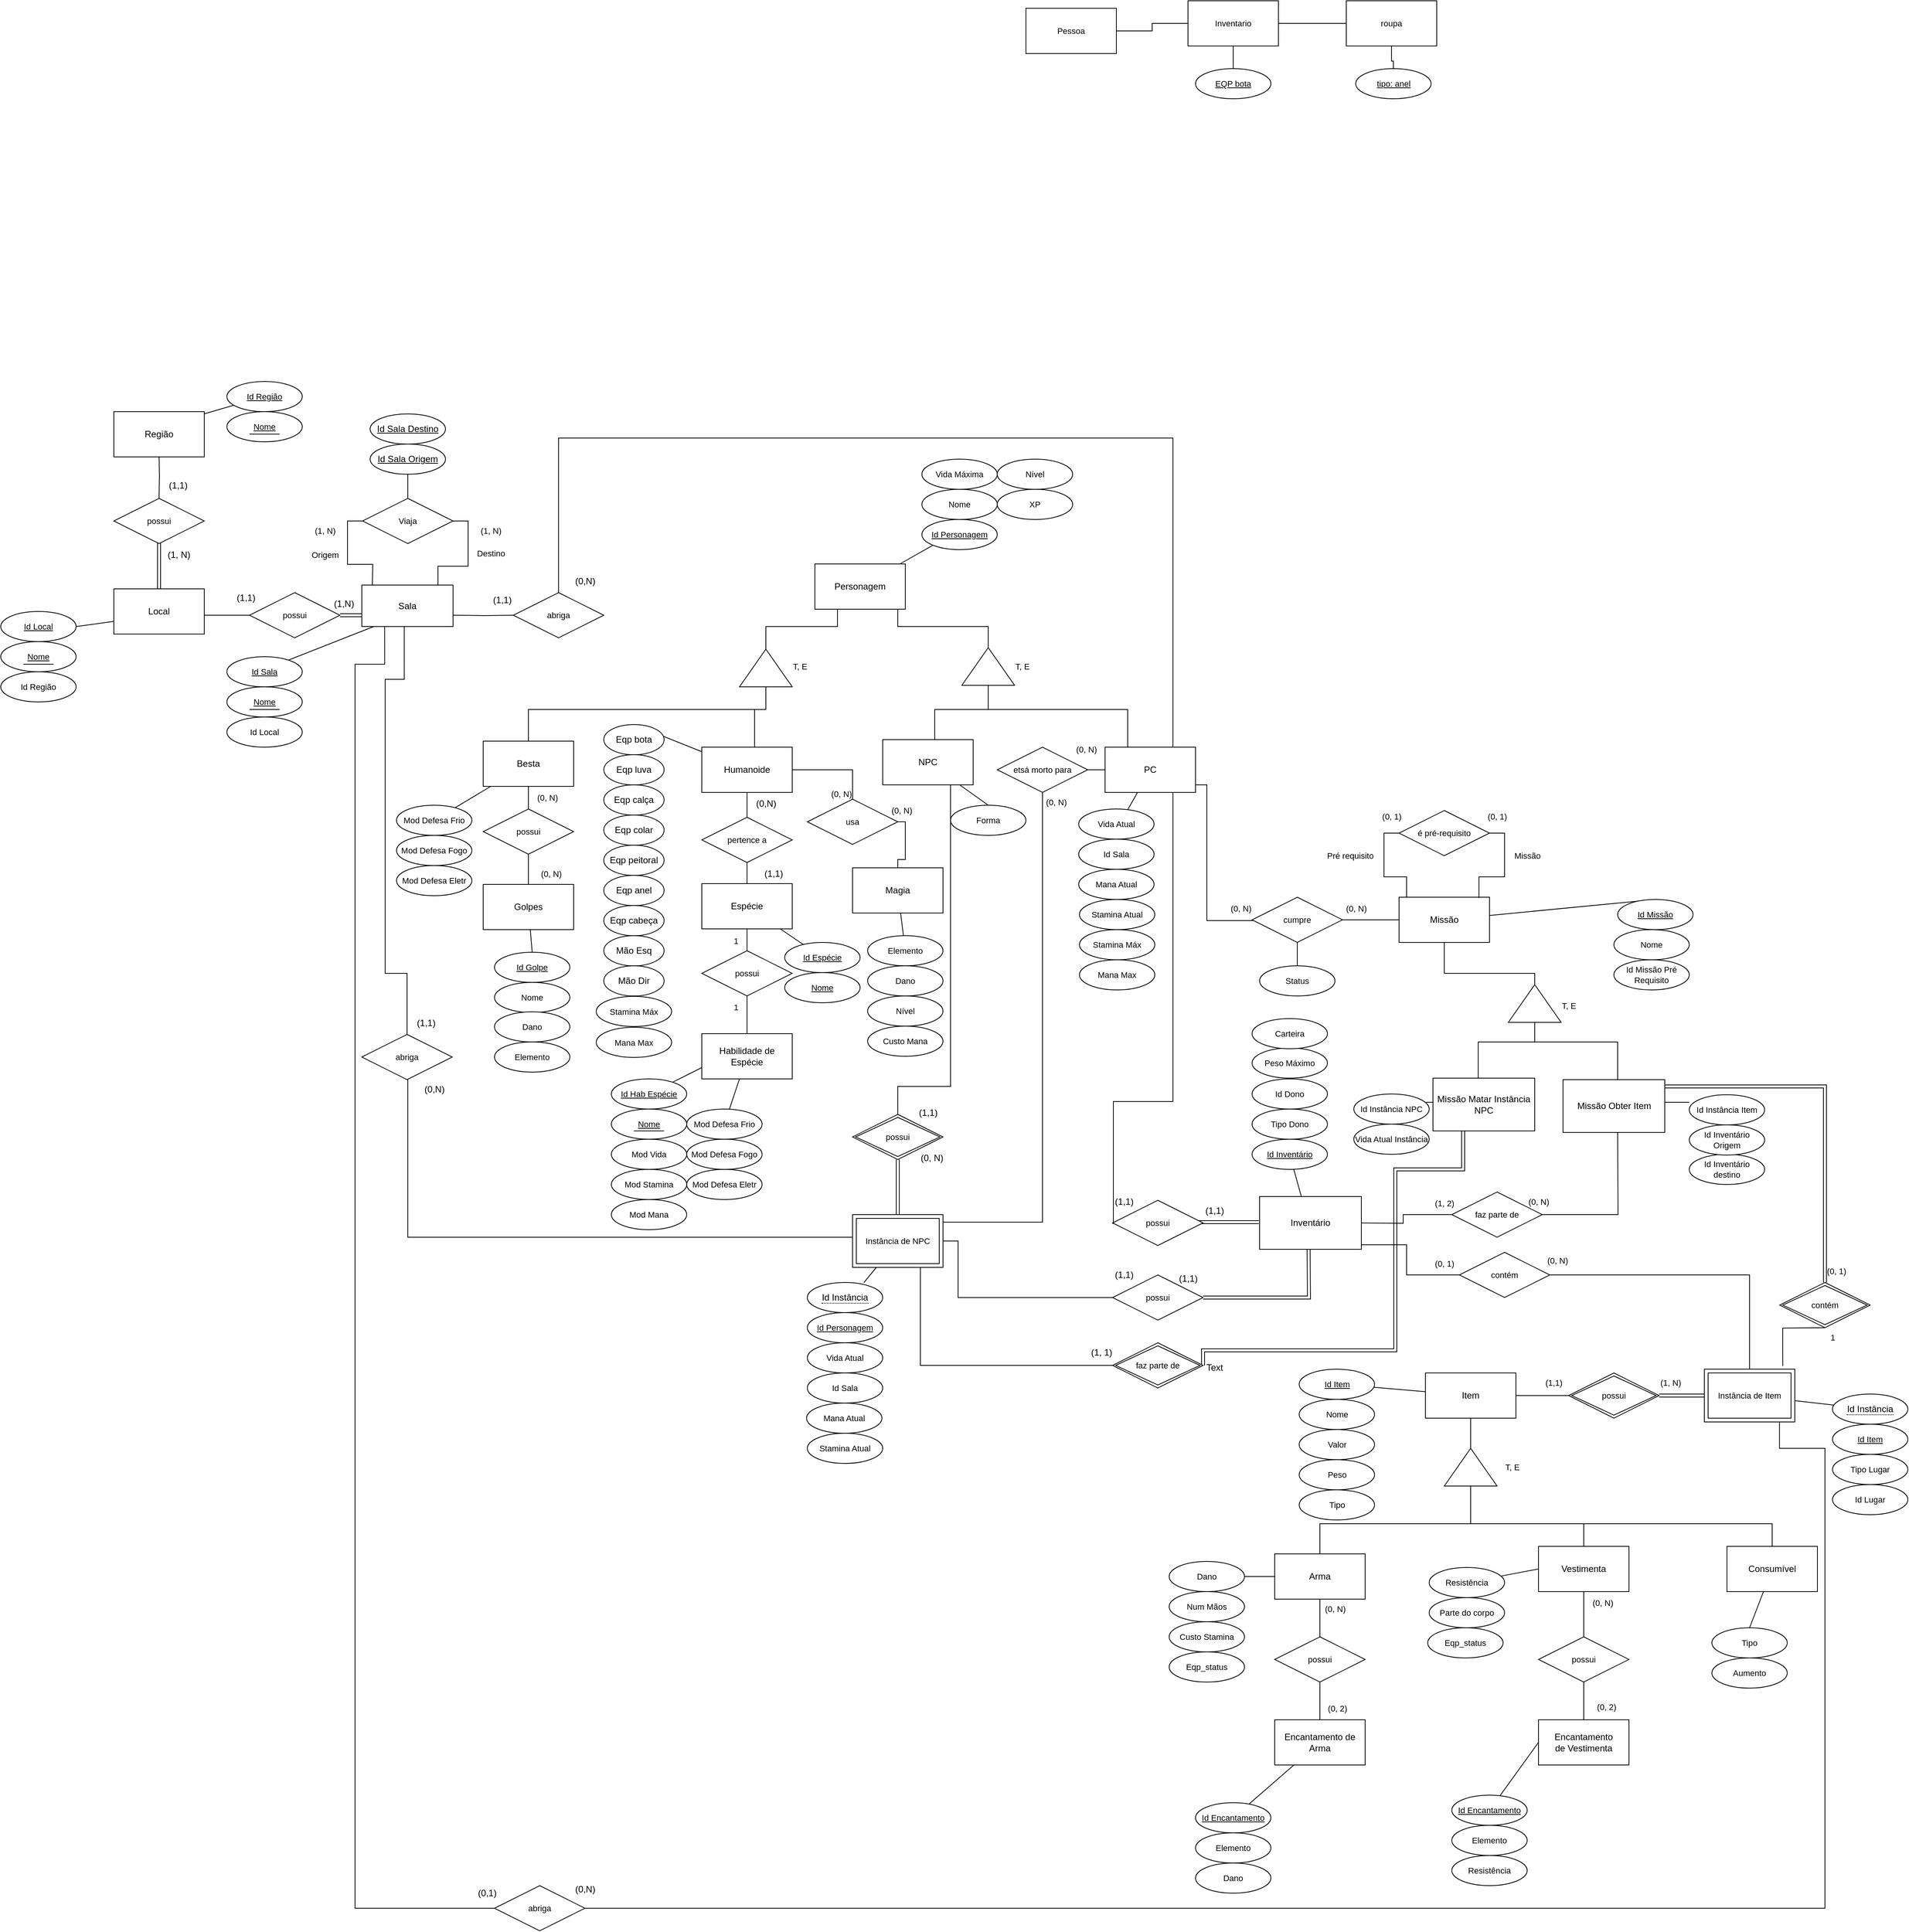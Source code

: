 <mxfile version="21.7.5" type="device">
  <diagram name="Page-1" id="Rvv_j3SJVuH3c3LjiXdO">
    <mxGraphModel dx="2214" dy="1943" grid="1" gridSize="10" guides="1" tooltips="1" connect="1" arrows="1" fold="1" page="1" pageScale="1" pageWidth="850" pageHeight="1100" math="0" shadow="0">
      <root>
        <mxCell id="0" />
        <mxCell id="1" parent="0" />
        <mxCell id="t1T4R1C1Q-HxB1gUp0i3-22" value="(1, N)" style="text;html=1;align=center;verticalAlign=middle;resizable=0;points=[];autosize=1;strokeColor=none;fillColor=none;labelBackgroundColor=none;rounded=0;" parent="1" vertex="1">
          <mxGeometry x="-99" y="-140" width="50" height="30" as="geometry" />
        </mxCell>
        <mxCell id="t1T4R1C1Q-HxB1gUp0i3-23" value="(1,1)" style="text;html=1;align=center;verticalAlign=middle;resizable=0;points=[];autosize=1;strokeColor=none;fillColor=none;labelBackgroundColor=none;rounded=0;" parent="1" vertex="1">
          <mxGeometry x="-100" y="-232" width="50" height="30" as="geometry" />
        </mxCell>
        <mxCell id="t1T4R1C1Q-HxB1gUp0i3-25" value="(1,1)" style="text;html=1;align=center;verticalAlign=middle;resizable=0;points=[];autosize=1;strokeColor=none;fillColor=none;labelBackgroundColor=none;rounded=0;" parent="1" vertex="1">
          <mxGeometry x="330" y="-80" width="50" height="30" as="geometry" />
        </mxCell>
        <mxCell id="t1T4R1C1Q-HxB1gUp0i3-27" value="(1,N)" style="text;html=1;align=center;verticalAlign=middle;resizable=0;points=[];autosize=1;strokeColor=none;fillColor=none;labelBackgroundColor=none;rounded=0;" parent="1" vertex="1">
          <mxGeometry x="120" y="-75" width="50" height="30" as="geometry" />
        </mxCell>
        <mxCell id="t1T4R1C1Q-HxB1gUp0i3-28" value="(1,1)" style="text;html=1;align=center;verticalAlign=middle;resizable=0;points=[];autosize=1;strokeColor=none;fillColor=none;labelBackgroundColor=none;rounded=0;" parent="1" vertex="1">
          <mxGeometry x="-10" y="-83" width="50" height="30" as="geometry" />
        </mxCell>
        <mxCell id="A0bwb3W7G9OGuWa9BE-2-149" style="shape=connector;rounded=0;orthogonalLoop=1;jettySize=auto;html=1;entryX=0.5;entryY=0;entryDx=0;entryDy=0;labelBackgroundColor=none;strokeColor=default;fontFamily=Helvetica;fontSize=11;fontColor=default;endArrow=none;endFill=0;" parent="1" source="t1T4R1C1Q-HxB1gUp0i3-29" target="t1T4R1C1Q-HxB1gUp0i3-66" edge="1">
          <mxGeometry relative="1" as="geometry" />
        </mxCell>
        <mxCell id="A0bwb3W7G9OGuWa9BE-2-150" style="edgeStyle=orthogonalEdgeStyle;shape=connector;rounded=0;orthogonalLoop=1;jettySize=auto;html=1;entryX=0.5;entryY=0;entryDx=0;entryDy=0;labelBackgroundColor=none;strokeColor=default;fontFamily=Helvetica;fontSize=11;fontColor=default;endArrow=none;endFill=0;" parent="1" source="t1T4R1C1Q-HxB1gUp0i3-29" target="A0bwb3W7G9OGuWa9BE-2-65" edge="1">
          <mxGeometry relative="1" as="geometry" />
        </mxCell>
        <mxCell id="GMfRlRAQtXF_4B_MuGy5-72" style="edgeStyle=orthogonalEdgeStyle;shape=connector;rounded=0;orthogonalLoop=1;jettySize=auto;html=1;entryX=0.5;entryY=0;entryDx=0;entryDy=0;labelBackgroundColor=none;strokeColor=default;fontFamily=Helvetica;fontSize=11;fontColor=default;endArrow=none;endFill=0;" parent="1" source="t1T4R1C1Q-HxB1gUp0i3-29" target="GMfRlRAQtXF_4B_MuGy5-70" edge="1">
          <mxGeometry relative="1" as="geometry" />
        </mxCell>
        <mxCell id="t1T4R1C1Q-HxB1gUp0i3-29" value="&lt;div&gt;Humanoide&lt;/div&gt;" style="rounded=0;whiteSpace=wrap;html=1;labelBackgroundColor=none;" parent="1" vertex="1">
          <mxGeometry x="620" y="130" width="120" height="60" as="geometry" />
        </mxCell>
        <mxCell id="A0bwb3W7G9OGuWa9BE-2-45" style="edgeStyle=orthogonalEdgeStyle;shape=connector;rounded=0;orthogonalLoop=1;jettySize=auto;html=1;entryX=0.5;entryY=0;entryDx=0;entryDy=0;labelBackgroundColor=none;strokeColor=default;fontFamily=Helvetica;fontSize=11;fontColor=default;endArrow=none;endFill=0;exitX=0.75;exitY=1;exitDx=0;exitDy=0;" parent="1" source="t1T4R1C1Q-HxB1gUp0i3-33" target="A0bwb3W7G9OGuWa9BE-2-43" edge="1">
          <mxGeometry relative="1" as="geometry">
            <Array as="points">
              <mxPoint x="950" y="580" />
              <mxPoint x="880" y="580" />
            </Array>
          </mxGeometry>
        </mxCell>
        <mxCell id="uXsPlb9PAqpXFLNLmczi-28" style="shape=connector;rounded=0;orthogonalLoop=1;jettySize=auto;html=1;entryX=0.5;entryY=0;entryDx=0;entryDy=0;labelBackgroundColor=none;strokeColor=default;fontFamily=Helvetica;fontSize=11;fontColor=default;endArrow=none;endFill=0;" parent="1" source="t1T4R1C1Q-HxB1gUp0i3-33" target="uXsPlb9PAqpXFLNLmczi-26" edge="1">
          <mxGeometry relative="1" as="geometry" />
        </mxCell>
        <mxCell id="t1T4R1C1Q-HxB1gUp0i3-33" value="NPC" style="rounded=0;whiteSpace=wrap;html=1;labelBackgroundColor=none;" parent="1" vertex="1">
          <mxGeometry x="860" y="120" width="120" height="60" as="geometry" />
        </mxCell>
        <mxCell id="A0bwb3W7G9OGuWa9BE-2-95" style="edgeStyle=orthogonalEdgeStyle;shape=connector;rounded=0;orthogonalLoop=1;jettySize=auto;html=1;exitX=0.75;exitY=1;exitDx=0;exitDy=0;entryX=0;entryY=0.5;entryDx=0;entryDy=0;labelBackgroundColor=none;strokeColor=default;fontFamily=Helvetica;fontSize=11;fontColor=default;endArrow=none;endFill=0;" parent="1" source="t1T4R1C1Q-HxB1gUp0i3-34" edge="1">
          <mxGeometry relative="1" as="geometry">
            <mxPoint x="1165" y="762" as="targetPoint" />
            <Array as="points">
              <mxPoint x="1245" y="600" />
              <mxPoint x="1166" y="600" />
            </Array>
          </mxGeometry>
        </mxCell>
        <mxCell id="4BdcVGpJXEiYZAhmhKx7-24" style="edgeStyle=orthogonalEdgeStyle;shape=connector;rounded=0;orthogonalLoop=1;jettySize=auto;html=1;labelBackgroundColor=none;strokeColor=default;fontFamily=Helvetica;fontSize=11;fontColor=default;endArrow=none;endFill=0;" parent="1" source="t1T4R1C1Q-HxB1gUp0i3-34" target="4BdcVGpJXEiYZAhmhKx7-23" edge="1">
          <mxGeometry relative="1" as="geometry">
            <Array as="points">
              <mxPoint x="1290" y="180" />
              <mxPoint x="1290" y="360" />
            </Array>
          </mxGeometry>
        </mxCell>
        <mxCell id="GMfRlRAQtXF_4B_MuGy5-75" style="shape=connector;rounded=0;orthogonalLoop=1;jettySize=auto;html=1;labelBackgroundColor=none;strokeColor=default;fontFamily=Helvetica;fontSize=11;fontColor=default;endArrow=none;endFill=0;" parent="1" source="t1T4R1C1Q-HxB1gUp0i3-34" edge="1">
          <mxGeometry relative="1" as="geometry">
            <mxPoint x="1174.026" y="232.492" as="targetPoint" />
          </mxGeometry>
        </mxCell>
        <mxCell id="t1T4R1C1Q-HxB1gUp0i3-34" value="PC" style="rounded=0;whiteSpace=wrap;html=1;labelBackgroundColor=none;" parent="1" vertex="1">
          <mxGeometry x="1155" y="130" width="120" height="60" as="geometry" />
        </mxCell>
        <mxCell id="GMfRlRAQtXF_4B_MuGy5-39" style="shape=connector;rounded=0;orthogonalLoop=1;jettySize=auto;html=1;labelBackgroundColor=none;strokeColor=default;fontFamily=Helvetica;fontSize=11;fontColor=default;endArrow=none;endFill=0;" parent="1" source="t1T4R1C1Q-HxB1gUp0i3-44" target="GMfRlRAQtXF_4B_MuGy5-38" edge="1">
          <mxGeometry relative="1" as="geometry" />
        </mxCell>
        <mxCell id="GMfRlRAQtXF_4B_MuGy5-44" style="edgeStyle=orthogonalEdgeStyle;shape=connector;rounded=0;orthogonalLoop=1;jettySize=auto;html=1;entryX=0.5;entryY=0;entryDx=0;entryDy=0;labelBackgroundColor=none;strokeColor=default;fontFamily=Helvetica;fontSize=11;fontColor=default;endArrow=none;endFill=0;" parent="1" source="t1T4R1C1Q-HxB1gUp0i3-44" target="GMfRlRAQtXF_4B_MuGy5-43" edge="1">
          <mxGeometry relative="1" as="geometry" />
        </mxCell>
        <mxCell id="t1T4R1C1Q-HxB1gUp0i3-44" value="Espécie" style="rounded=0;whiteSpace=wrap;html=1;labelBackgroundColor=none;" parent="1" vertex="1">
          <mxGeometry x="620" y="311" width="120" height="60" as="geometry" />
        </mxCell>
        <mxCell id="t1T4R1C1Q-HxB1gUp0i3-47" value="Vestimenta" style="rounded=0;whiteSpace=wrap;html=1;labelBackgroundColor=none;" parent="1" vertex="1">
          <mxGeometry x="1730" y="1190" width="120" height="60" as="geometry" />
        </mxCell>
        <mxCell id="A0bwb3W7G9OGuWa9BE-2-139" style="edgeStyle=orthogonalEdgeStyle;shape=connector;rounded=0;orthogonalLoop=1;jettySize=auto;html=1;entryX=0;entryY=0.5;entryDx=0;entryDy=0;labelBackgroundColor=none;strokeColor=default;fontFamily=Helvetica;fontSize=11;fontColor=default;endArrow=none;endFill=0;exitX=1;exitY=0.5;exitDx=0;exitDy=0;" parent="1" target="A0bwb3W7G9OGuWa9BE-2-138" edge="1">
          <mxGeometry relative="1" as="geometry">
            <mxPoint x="1485" y="761" as="sourcePoint" />
            <Array as="points">
              <mxPoint x="1485" y="790" />
              <mxPoint x="1555" y="790" />
              <mxPoint x="1555" y="830" />
            </Array>
          </mxGeometry>
        </mxCell>
        <mxCell id="A0bwb3W7G9OGuWa9BE-2-121" style="edgeStyle=orthogonalEdgeStyle;shape=connector;rounded=0;orthogonalLoop=1;jettySize=auto;html=1;entryX=0.5;entryY=0;entryDx=0;entryDy=0;labelBackgroundColor=none;strokeColor=default;fontFamily=Helvetica;fontSize=11;fontColor=default;endArrow=none;endFill=0;" parent="1" source="t1T4R1C1Q-HxB1gUp0i3-59" target="A0bwb3W7G9OGuWa9BE-2-120" edge="1">
          <mxGeometry relative="1" as="geometry" />
        </mxCell>
        <mxCell id="GMfRlRAQtXF_4B_MuGy5-109" style="edgeStyle=orthogonalEdgeStyle;shape=connector;rounded=0;orthogonalLoop=1;jettySize=auto;html=1;entryX=1;entryY=0.5;entryDx=0;entryDy=0;labelBackgroundColor=none;strokeColor=default;fontFamily=Helvetica;fontSize=11;fontColor=default;endArrow=none;endFill=0;" parent="1" source="t1T4R1C1Q-HxB1gUp0i3-59" target="GMfRlRAQtXF_4B_MuGy5-105" edge="1">
          <mxGeometry relative="1" as="geometry" />
        </mxCell>
        <mxCell id="t1T4R1C1Q-HxB1gUp0i3-59" value="Arma" style="rounded=0;whiteSpace=wrap;html=1;labelBackgroundColor=none;" parent="1" vertex="1">
          <mxGeometry x="1380" y="1200" width="120" height="60" as="geometry" />
        </mxCell>
        <mxCell id="t1T4R1C1Q-HxB1gUp0i3-66" value="Eqp bota" style="ellipse;whiteSpace=wrap;html=1;labelBackgroundColor=none;rounded=0;" parent="1" vertex="1">
          <mxGeometry x="490" y="100" width="80" height="40" as="geometry" />
        </mxCell>
        <mxCell id="t1T4R1C1Q-HxB1gUp0i3-67" value="Eqp cabeça" style="ellipse;whiteSpace=wrap;html=1;labelBackgroundColor=none;rounded=0;" parent="1" vertex="1">
          <mxGeometry x="490" y="340" width="80" height="40" as="geometry" />
        </mxCell>
        <mxCell id="t1T4R1C1Q-HxB1gUp0i3-68" value="Eqp colar" style="ellipse;whiteSpace=wrap;html=1;labelBackgroundColor=none;rounded=0;" parent="1" vertex="1">
          <mxGeometry x="490" y="220" width="80" height="40" as="geometry" />
        </mxCell>
        <mxCell id="t1T4R1C1Q-HxB1gUp0i3-69" value="Eqp anel" style="ellipse;whiteSpace=wrap;html=1;labelBackgroundColor=none;rounded=0;" parent="1" vertex="1">
          <mxGeometry x="490" y="300" width="80" height="40" as="geometry" />
        </mxCell>
        <mxCell id="t1T4R1C1Q-HxB1gUp0i3-70" value="Eqp peitoral" style="ellipse;whiteSpace=wrap;html=1;labelBackgroundColor=none;rounded=0;" parent="1" vertex="1">
          <mxGeometry x="490" y="260" width="80" height="40" as="geometry" />
        </mxCell>
        <mxCell id="t1T4R1C1Q-HxB1gUp0i3-71" value="Eqp calça" style="ellipse;whiteSpace=wrap;html=1;labelBackgroundColor=none;rounded=0;" parent="1" vertex="1">
          <mxGeometry x="490" y="180" width="80" height="40" as="geometry" />
        </mxCell>
        <mxCell id="t1T4R1C1Q-HxB1gUp0i3-72" value="Eqp luva" style="ellipse;whiteSpace=wrap;html=1;labelBackgroundColor=none;rounded=0;" parent="1" vertex="1">
          <mxGeometry x="490" y="140" width="80" height="40" as="geometry" />
        </mxCell>
        <mxCell id="t1T4R1C1Q-HxB1gUp0i3-73" value="&lt;div&gt;Encantamento&lt;/div&gt;&lt;div&gt;de Vestimenta&lt;br&gt;&lt;/div&gt;" style="rounded=0;whiteSpace=wrap;html=1;labelBackgroundColor=none;" parent="1" vertex="1">
          <mxGeometry x="1730" y="1420" width="120" height="60" as="geometry" />
        </mxCell>
        <mxCell id="A0bwb3W7G9OGuWa9BE-2-122" style="edgeStyle=orthogonalEdgeStyle;shape=connector;rounded=0;orthogonalLoop=1;jettySize=auto;html=1;labelBackgroundColor=none;strokeColor=default;fontFamily=Helvetica;fontSize=11;fontColor=default;endArrow=none;endFill=0;" parent="1" source="t1T4R1C1Q-HxB1gUp0i3-79" target="A0bwb3W7G9OGuWa9BE-2-120" edge="1">
          <mxGeometry relative="1" as="geometry" />
        </mxCell>
        <mxCell id="GMfRlRAQtXF_4B_MuGy5-113" style="shape=connector;rounded=0;orthogonalLoop=1;jettySize=auto;html=1;labelBackgroundColor=none;strokeColor=default;fontFamily=Helvetica;fontSize=11;fontColor=default;endArrow=none;endFill=0;" parent="1" source="t1T4R1C1Q-HxB1gUp0i3-79" target="GMfRlRAQtXF_4B_MuGy5-112" edge="1">
          <mxGeometry relative="1" as="geometry" />
        </mxCell>
        <mxCell id="t1T4R1C1Q-HxB1gUp0i3-79" value="Encantamento de Arma" style="rounded=0;whiteSpace=wrap;html=1;labelBackgroundColor=none;" parent="1" vertex="1">
          <mxGeometry x="1380" y="1420" width="120" height="60" as="geometry" />
        </mxCell>
        <mxCell id="A0bwb3W7G9OGuWa9BE-2-115" style="edgeStyle=orthogonalEdgeStyle;shape=connector;rounded=0;orthogonalLoop=1;jettySize=auto;html=1;entryX=0;entryY=0;entryDx=35;entryDy=0;entryPerimeter=0;labelBackgroundColor=none;strokeColor=default;fontFamily=Helvetica;fontSize=11;fontColor=default;endArrow=none;endFill=0;" parent="1" source="t1T4R1C1Q-HxB1gUp0i3-85" target="A0bwb3W7G9OGuWa9BE-2-114" edge="1">
          <mxGeometry relative="1" as="geometry" />
        </mxCell>
        <mxCell id="A0bwb3W7G9OGuWa9BE-2-136" style="edgeStyle=orthogonalEdgeStyle;shape=connector;rounded=0;orthogonalLoop=1;jettySize=auto;html=1;entryX=0;entryY=0.5;entryDx=0;entryDy=0;labelBackgroundColor=none;strokeColor=default;fontFamily=Helvetica;fontSize=11;fontColor=default;endArrow=none;endFill=0;" parent="1" source="t1T4R1C1Q-HxB1gUp0i3-85" target="A0bwb3W7G9OGuWa9BE-2-134" edge="1">
          <mxGeometry relative="1" as="geometry" />
        </mxCell>
        <mxCell id="t1T4R1C1Q-HxB1gUp0i3-85" value="Item" style="rounded=0;whiteSpace=wrap;html=1;labelBackgroundColor=none;" parent="1" vertex="1">
          <mxGeometry x="1580" y="960" width="120" height="60" as="geometry" />
        </mxCell>
        <mxCell id="t1T4R1C1Q-HxB1gUp0i3-92" style="edgeStyle=orthogonalEdgeStyle;rounded=0;orthogonalLoop=1;jettySize=auto;html=1;exitX=0.5;exitY=1;exitDx=0;exitDy=0;labelBackgroundColor=none;fontColor=default;" parent="1" edge="1">
          <mxGeometry relative="1" as="geometry">
            <mxPoint x="1861.5" y="950" as="sourcePoint" />
            <mxPoint x="1861.5" y="950" as="targetPoint" />
          </mxGeometry>
        </mxCell>
        <mxCell id="t1T4R1C1Q-HxB1gUp0i3-120" value="(0,N)" style="text;html=1;align=center;verticalAlign=middle;resizable=0;points=[];autosize=1;strokeColor=none;fillColor=none;labelBackgroundColor=none;rounded=0;" parent="1" vertex="1">
          <mxGeometry x="440" y="-105" width="50" height="30" as="geometry" />
        </mxCell>
        <mxCell id="t1T4R1C1Q-HxB1gUp0i3-124" value="(1,1)" style="text;html=1;align=center;verticalAlign=middle;resizable=0;points=[];autosize=1;strokeColor=none;fillColor=none;labelBackgroundColor=none;rounded=0;" parent="1" vertex="1">
          <mxGeometry x="229" y="481" width="50" height="30" as="geometry" />
        </mxCell>
        <mxCell id="t1T4R1C1Q-HxB1gUp0i3-125" value="(0,N)" style="text;html=1;align=center;verticalAlign=middle;resizable=0;points=[];autosize=1;strokeColor=none;fillColor=none;labelBackgroundColor=none;rounded=0;" parent="1" vertex="1">
          <mxGeometry x="240" y="569" width="50" height="30" as="geometry" />
        </mxCell>
        <mxCell id="t1T4R1C1Q-HxB1gUp0i3-128" value="(0, N)" style="text;html=1;align=center;verticalAlign=middle;resizable=0;points=[];autosize=1;strokeColor=none;fillColor=none;labelBackgroundColor=none;rounded=0;" parent="1" vertex="1">
          <mxGeometry x="900" y="660" width="50" height="30" as="geometry" />
        </mxCell>
        <mxCell id="t1T4R1C1Q-HxB1gUp0i3-129" value="(1,1)" style="text;html=1;align=center;verticalAlign=middle;resizable=0;points=[];autosize=1;strokeColor=none;fillColor=none;labelBackgroundColor=none;rounded=0;" parent="1" vertex="1">
          <mxGeometry x="895" y="600" width="50" height="30" as="geometry" />
        </mxCell>
        <mxCell id="t1T4R1C1Q-HxB1gUp0i3-130" value="(1,1)" style="text;html=1;align=center;verticalAlign=middle;resizable=0;points=[];autosize=1;strokeColor=none;fillColor=none;labelBackgroundColor=none;rounded=0;" parent="1" vertex="1">
          <mxGeometry x="690" y="283" width="50" height="30" as="geometry" />
        </mxCell>
        <mxCell id="t1T4R1C1Q-HxB1gUp0i3-131" value="(0,N)" style="text;html=1;align=center;verticalAlign=middle;resizable=0;points=[];autosize=1;strokeColor=none;fillColor=none;labelBackgroundColor=none;rounded=0;" parent="1" vertex="1">
          <mxGeometry x="680" y="190" width="50" height="30" as="geometry" />
        </mxCell>
        <mxCell id="t1T4R1C1Q-HxB1gUp0i3-132" value="(1,1)" style="text;html=1;align=center;verticalAlign=middle;resizable=0;points=[];autosize=1;strokeColor=none;fillColor=none;labelBackgroundColor=none;rounded=0;" parent="1" vertex="1">
          <mxGeometry x="1275" y="730" width="50" height="30" as="geometry" />
        </mxCell>
        <mxCell id="A0bwb3W7G9OGuWa9BE-2-59" style="edgeStyle=orthogonalEdgeStyle;shape=connector;rounded=0;orthogonalLoop=1;jettySize=auto;html=1;labelBackgroundColor=none;strokeColor=default;fontFamily=Helvetica;fontSize=11;fontColor=default;endArrow=none;endFill=0;" parent="1" target="uXsPlb9PAqpXFLNLmczi-4" edge="1">
          <mxGeometry relative="1" as="geometry">
            <mxPoint x="-100" y="-260" as="sourcePoint" />
            <mxPoint x="-100" y="-202" as="targetPoint" />
          </mxGeometry>
        </mxCell>
        <mxCell id="GMfRlRAQtXF_4B_MuGy5-23" style="shape=connector;rounded=0;orthogonalLoop=1;jettySize=auto;html=1;labelBackgroundColor=none;strokeColor=default;fontFamily=Helvetica;fontSize=11;fontColor=default;endArrow=none;endFill=0;" parent="1" target="GMfRlRAQtXF_4B_MuGy5-22" edge="1">
          <mxGeometry relative="1" as="geometry">
            <mxPoint x="-40" y="-312.143" as="sourcePoint" />
          </mxGeometry>
        </mxCell>
        <mxCell id="A0bwb3W7G9OGuWa9BE-2-165" style="edgeStyle=orthogonalEdgeStyle;shape=connector;rounded=0;orthogonalLoop=1;jettySize=auto;html=1;entryX=0;entryY=0.5;entryDx=0;entryDy=0;labelBackgroundColor=none;strokeColor=default;fontFamily=Helvetica;fontSize=11;fontColor=default;endArrow=none;endFill=0;" parent="1" edge="1">
          <mxGeometry relative="1" as="geometry">
            <mxPoint x="-40" y="-45" as="sourcePoint" />
            <mxPoint x="20" y="-45" as="targetPoint" />
          </mxGeometry>
        </mxCell>
        <mxCell id="GMfRlRAQtXF_4B_MuGy5-26" style="shape=connector;rounded=0;orthogonalLoop=1;jettySize=auto;html=1;entryX=1;entryY=0.5;entryDx=0;entryDy=0;labelBackgroundColor=none;strokeColor=default;fontFamily=Helvetica;fontSize=11;fontColor=default;endArrow=none;endFill=0;" parent="1" target="GMfRlRAQtXF_4B_MuGy5-24" edge="1">
          <mxGeometry relative="1" as="geometry">
            <mxPoint x="-160" y="-36.818" as="sourcePoint" />
          </mxGeometry>
        </mxCell>
        <mxCell id="A0bwb3W7G9OGuWa9BE-2-48" style="edgeStyle=orthogonalEdgeStyle;shape=connector;rounded=0;orthogonalLoop=1;jettySize=auto;html=1;entryX=0;entryY=0.5;entryDx=0;entryDy=0;labelBackgroundColor=none;strokeColor=default;fontFamily=Helvetica;fontSize=11;fontColor=default;endArrow=none;endFill=0;" parent="1" target="A0bwb3W7G9OGuWa9BE-2-47" edge="1">
          <mxGeometry relative="1" as="geometry">
            <mxPoint x="290" y="-45" as="sourcePoint" />
          </mxGeometry>
        </mxCell>
        <mxCell id="4BdcVGpJXEiYZAhmhKx7-17" style="edgeStyle=orthogonalEdgeStyle;shape=connector;rounded=0;orthogonalLoop=1;jettySize=auto;html=1;entryX=0;entryY=0.5;entryDx=0;entryDy=0;labelBackgroundColor=none;strokeColor=default;fontFamily=Helvetica;fontSize=11;fontColor=default;endArrow=none;endFill=0;exitX=0.108;exitY=-0.071;exitDx=0;exitDy=0;exitPerimeter=0;" parent="1" target="4BdcVGpJXEiYZAhmhKx7-14" edge="1">
          <mxGeometry relative="1" as="geometry">
            <mxPoint x="182.96" y="-84.97" as="sourcePoint" />
          </mxGeometry>
        </mxCell>
        <mxCell id="4BdcVGpJXEiYZAhmhKx7-18" style="edgeStyle=orthogonalEdgeStyle;shape=connector;rounded=0;orthogonalLoop=1;jettySize=auto;html=1;entryX=1;entryY=0.5;entryDx=0;entryDy=0;labelBackgroundColor=none;strokeColor=default;fontFamily=Helvetica;fontSize=11;fontColor=default;endArrow=none;endFill=0;" parent="1" target="4BdcVGpJXEiYZAhmhKx7-14" edge="1">
          <mxGeometry relative="1" as="geometry">
            <Array as="points">
              <mxPoint x="270" y="-110" />
              <mxPoint x="310" y="-110" />
              <mxPoint x="310" y="-170" />
            </Array>
            <mxPoint x="270.029" y="-80" as="sourcePoint" />
          </mxGeometry>
        </mxCell>
        <mxCell id="XJTP8P5wbj6XosPGdRn--3" style="edgeStyle=orthogonalEdgeStyle;shape=connector;rounded=0;orthogonalLoop=1;jettySize=auto;html=1;labelBackgroundColor=none;strokeColor=default;fontFamily=Helvetica;fontSize=11;fontColor=default;endArrow=none;endFill=0;entryX=0.5;entryY=0;entryDx=0;entryDy=0;exitX=0.465;exitY=1.01;exitDx=0;exitDy=0;exitPerimeter=0;" parent="1" source="uXsPlb9PAqpXFLNLmczi-3" target="A0bwb3W7G9OGuWa9BE-2-50" edge="1">
          <mxGeometry relative="1" as="geometry">
            <Array as="points">
              <mxPoint x="225" y="40" />
              <mxPoint x="200" y="40" />
              <mxPoint x="200" y="430" />
              <mxPoint x="229" y="430" />
            </Array>
            <mxPoint x="225.8" y="-6.57" as="sourcePoint" />
          </mxGeometry>
        </mxCell>
        <mxCell id="GMfRlRAQtXF_4B_MuGy5-32" style="shape=connector;rounded=0;orthogonalLoop=1;jettySize=auto;html=1;entryX=1;entryY=0;entryDx=0;entryDy=0;labelBackgroundColor=none;strokeColor=default;fontFamily=Helvetica;fontSize=11;fontColor=default;endArrow=none;endFill=0;" parent="1" edge="1">
          <mxGeometry relative="1" as="geometry">
            <mxPoint x="184.75" y="-30.001" as="sourcePoint" />
            <mxPoint x="65.004" y="17.177" as="targetPoint" />
          </mxGeometry>
        </mxCell>
        <mxCell id="IEvWim4mCh4ncMSWCwbU-6" style="edgeStyle=orthogonalEdgeStyle;shape=connector;rounded=0;orthogonalLoop=1;jettySize=auto;html=1;exitX=0.25;exitY=1;exitDx=0;exitDy=0;entryX=0.831;entryY=1.003;entryDx=0;entryDy=0;entryPerimeter=0;labelBackgroundColor=none;strokeColor=default;fontFamily=Helvetica;fontSize=11;fontColor=default;endArrow=none;endFill=0;" parent="1" source="uXsPlb9PAqpXFLNLmczi-3" target="A0bwb3W7G9OGuWa9BE-2-132" edge="1">
          <mxGeometry relative="1" as="geometry">
            <Array as="points">
              <mxPoint x="199" y="20" />
              <mxPoint x="160" y="20" />
              <mxPoint x="160" y="1670" />
              <mxPoint x="2110" y="1670" />
              <mxPoint x="2110" y="1060" />
              <mxPoint x="2050" y="1060" />
            </Array>
            <mxPoint x="200" y="-10" as="sourcePoint" />
          </mxGeometry>
        </mxCell>
        <mxCell id="A0bwb3W7G9OGuWa9BE-2-169" style="edgeStyle=orthogonalEdgeStyle;shape=connector;rounded=0;orthogonalLoop=1;jettySize=auto;html=1;entryX=0;entryY=0.5;entryDx=0;entryDy=0;labelBackgroundColor=none;strokeColor=default;fontFamily=Helvetica;fontSize=11;fontColor=default;endArrow=none;endFill=0;" parent="1" source="A0bwb3W7G9OGuWa9BE-2-40" edge="1">
          <mxGeometry relative="1" as="geometry">
            <Array as="points">
              <mxPoint x="960" y="860" />
            </Array>
            <mxPoint x="1165" y="860" as="targetPoint" />
          </mxGeometry>
        </mxCell>
        <mxCell id="XJTP8P5wbj6XosPGdRn--33" style="edgeStyle=orthogonalEdgeStyle;shape=connector;rounded=0;orthogonalLoop=1;jettySize=auto;html=1;entryX=0.5;entryY=1;entryDx=0;entryDy=0;labelBackgroundColor=none;strokeColor=default;fontFamily=Helvetica;fontSize=11;fontColor=default;endArrow=none;endFill=0;" parent="1" source="A0bwb3W7G9OGuWa9BE-2-40" target="XJTP8P5wbj6XosPGdRn--30" edge="1">
          <mxGeometry relative="1" as="geometry">
            <Array as="points">
              <mxPoint x="1072" y="760" />
            </Array>
          </mxGeometry>
        </mxCell>
        <mxCell id="GMfRlRAQtXF_4B_MuGy5-68" style="shape=connector;rounded=0;orthogonalLoop=1;jettySize=auto;html=1;entryX=0.75;entryY=0.007;entryDx=0;entryDy=0;entryPerimeter=0;labelBackgroundColor=none;strokeColor=default;fontFamily=Helvetica;fontSize=11;fontColor=default;endArrow=none;endFill=0;" parent="1" source="A0bwb3W7G9OGuWa9BE-2-40" edge="1">
          <mxGeometry relative="1" as="geometry">
            <mxPoint x="835" y="840.28" as="targetPoint" />
          </mxGeometry>
        </mxCell>
        <mxCell id="GMfRlRAQtXF_4B_MuGy5-194" style="edgeStyle=orthogonalEdgeStyle;shape=connector;rounded=0;orthogonalLoop=1;jettySize=auto;html=1;exitX=0.75;exitY=1;exitDx=0;exitDy=0;entryX=0;entryY=0.5;entryDx=0;entryDy=0;labelBackgroundColor=none;strokeColor=default;fontFamily=Helvetica;fontSize=11;fontColor=default;endArrow=none;endFill=0;" parent="1" source="A0bwb3W7G9OGuWa9BE-2-40" target="GMfRlRAQtXF_4B_MuGy5-193" edge="1">
          <mxGeometry relative="1" as="geometry" />
        </mxCell>
        <mxCell id="A0bwb3W7G9OGuWa9BE-2-40" value="Instância de NPC" style="shape=ext;margin=3;double=1;whiteSpace=wrap;html=1;align=center;fontFamily=Helvetica;fontSize=11;fontColor=default;" parent="1" vertex="1">
          <mxGeometry x="820" y="750" width="120" height="70" as="geometry" />
        </mxCell>
        <mxCell id="A0bwb3W7G9OGuWa9BE-2-46" style="edgeStyle=orthogonalEdgeStyle;shape=link;rounded=0;orthogonalLoop=1;jettySize=auto;html=1;labelBackgroundColor=none;strokeColor=default;fontFamily=Helvetica;fontSize=11;fontColor=default;endArrow=none;endFill=0;" parent="1" source="A0bwb3W7G9OGuWa9BE-2-43" target="A0bwb3W7G9OGuWa9BE-2-40" edge="1">
          <mxGeometry relative="1" as="geometry" />
        </mxCell>
        <mxCell id="A0bwb3W7G9OGuWa9BE-2-43" value="possui" style="shape=rhombus;double=1;perimeter=rhombusPerimeter;whiteSpace=wrap;html=1;align=center;fontFamily=Helvetica;fontSize=11;fontColor=default;" parent="1" vertex="1">
          <mxGeometry x="820" y="617" width="120" height="60" as="geometry" />
        </mxCell>
        <mxCell id="A0bwb3W7G9OGuWa9BE-2-166" style="edgeStyle=orthogonalEdgeStyle;shape=connector;rounded=0;orthogonalLoop=1;jettySize=auto;html=1;entryX=0.75;entryY=0;entryDx=0;entryDy=0;labelBackgroundColor=none;strokeColor=default;fontFamily=Helvetica;fontSize=11;fontColor=default;endArrow=none;endFill=0;" parent="1" source="A0bwb3W7G9OGuWa9BE-2-47" target="t1T4R1C1Q-HxB1gUp0i3-34" edge="1">
          <mxGeometry relative="1" as="geometry">
            <Array as="points">
              <mxPoint x="430" y="-280" />
              <mxPoint x="1245" y="-280" />
            </Array>
          </mxGeometry>
        </mxCell>
        <mxCell id="A0bwb3W7G9OGuWa9BE-2-47" value="abriga" style="shape=rhombus;perimeter=rhombusPerimeter;whiteSpace=wrap;html=1;align=center;fontFamily=Helvetica;fontSize=11;fontColor=default;" parent="1" vertex="1">
          <mxGeometry x="370" y="-75" width="120" height="60" as="geometry" />
        </mxCell>
        <mxCell id="XJTP8P5wbj6XosPGdRn--18" style="edgeStyle=orthogonalEdgeStyle;shape=connector;rounded=0;orthogonalLoop=1;jettySize=auto;html=1;entryX=0;entryY=0.5;entryDx=0;entryDy=0;labelBackgroundColor=none;strokeColor=default;fontFamily=Helvetica;fontSize=11;fontColor=default;endArrow=none;endFill=0;" parent="1" source="A0bwb3W7G9OGuWa9BE-2-50" target="A0bwb3W7G9OGuWa9BE-2-40" edge="1">
          <mxGeometry relative="1" as="geometry">
            <Array as="points">
              <mxPoint x="230" y="780" />
              <mxPoint x="820" y="780" />
            </Array>
          </mxGeometry>
        </mxCell>
        <mxCell id="A0bwb3W7G9OGuWa9BE-2-50" value="abriga" style="shape=rhombus;perimeter=rhombusPerimeter;whiteSpace=wrap;html=1;align=center;fontFamily=Helvetica;fontSize=11;fontColor=default;" parent="1" vertex="1">
          <mxGeometry x="169" y="511" width="120" height="60" as="geometry" />
        </mxCell>
        <mxCell id="A0bwb3W7G9OGuWa9BE-2-60" style="edgeStyle=orthogonalEdgeStyle;shape=link;rounded=0;orthogonalLoop=1;jettySize=auto;html=1;labelBackgroundColor=none;strokeColor=default;fontFamily=Helvetica;fontSize=11;fontColor=default;endArrow=none;endFill=0;" parent="1" edge="1">
          <mxGeometry relative="1" as="geometry">
            <mxPoint x="-99.971" y="-142.014" as="sourcePoint" />
            <mxPoint x="-100" y="-80" as="targetPoint" />
          </mxGeometry>
        </mxCell>
        <mxCell id="A0bwb3W7G9OGuWa9BE-2-63" style="edgeStyle=orthogonalEdgeStyle;shape=link;rounded=0;orthogonalLoop=1;jettySize=auto;html=1;entryX=0;entryY=0.5;entryDx=0;entryDy=0;labelBackgroundColor=none;strokeColor=default;fontFamily=Helvetica;fontSize=11;fontColor=default;endArrow=none;endFill=0;exitX=1;exitY=0.5;exitDx=0;exitDy=0;" parent="1" source="uXsPlb9PAqpXFLNLmczi-5" edge="1">
          <mxGeometry relative="1" as="geometry">
            <mxPoint x="139.943" y="-44.971" as="sourcePoint" />
            <mxPoint x="170" y="-45" as="targetPoint" />
          </mxGeometry>
        </mxCell>
        <mxCell id="A0bwb3W7G9OGuWa9BE-2-151" style="edgeStyle=orthogonalEdgeStyle;shape=connector;rounded=0;orthogonalLoop=1;jettySize=auto;html=1;entryX=0.5;entryY=0;entryDx=0;entryDy=0;labelBackgroundColor=none;strokeColor=default;fontFamily=Helvetica;fontSize=11;fontColor=default;endArrow=none;endFill=0;" parent="1" source="A0bwb3W7G9OGuWa9BE-2-65" target="t1T4R1C1Q-HxB1gUp0i3-44" edge="1">
          <mxGeometry relative="1" as="geometry" />
        </mxCell>
        <mxCell id="A0bwb3W7G9OGuWa9BE-2-65" value="pertence a" style="shape=rhombus;perimeter=rhombusPerimeter;whiteSpace=wrap;html=1;align=center;fontFamily=Helvetica;fontSize=11;fontColor=default;" parent="1" vertex="1">
          <mxGeometry x="620" y="223" width="120" height="60" as="geometry" />
        </mxCell>
        <mxCell id="A0bwb3W7G9OGuWa9BE-2-152" style="edgeStyle=orthogonalEdgeStyle;shape=connector;rounded=0;orthogonalLoop=1;jettySize=auto;html=1;entryX=0.5;entryY=0;entryDx=0;entryDy=0;labelBackgroundColor=none;strokeColor=default;fontFamily=Helvetica;fontSize=11;fontColor=default;endArrow=none;endFill=0;" parent="1" source="A0bwb3W7G9OGuWa9BE-2-77" target="A0bwb3W7G9OGuWa9BE-2-86" edge="1">
          <mxGeometry relative="1" as="geometry" />
        </mxCell>
        <mxCell id="IEvWim4mCh4ncMSWCwbU-18" style="shape=connector;rounded=0;orthogonalLoop=1;jettySize=auto;html=1;labelBackgroundColor=none;strokeColor=default;fontFamily=Helvetica;fontSize=11;fontColor=default;endArrow=none;endFill=0;" parent="1" source="A0bwb3W7G9OGuWa9BE-2-77" target="IEvWim4mCh4ncMSWCwbU-15" edge="1">
          <mxGeometry relative="1" as="geometry" />
        </mxCell>
        <mxCell id="A0bwb3W7G9OGuWa9BE-2-77" value="Besta" style="rounded=0;whiteSpace=wrap;html=1;labelBackgroundColor=none;" parent="1" vertex="1">
          <mxGeometry x="330" y="122" width="120" height="60" as="geometry" />
        </mxCell>
        <mxCell id="A0bwb3W7G9OGuWa9BE-2-89" style="edgeStyle=orthogonalEdgeStyle;shape=connector;rounded=0;orthogonalLoop=1;jettySize=auto;html=1;entryX=0.5;entryY=0;entryDx=0;entryDy=0;labelBackgroundColor=none;strokeColor=default;fontFamily=Helvetica;fontSize=11;fontColor=default;endArrow=none;endFill=0;" parent="1" source="A0bwb3W7G9OGuWa9BE-2-86" target="A0bwb3W7G9OGuWa9BE-2-87" edge="1">
          <mxGeometry relative="1" as="geometry" />
        </mxCell>
        <mxCell id="A0bwb3W7G9OGuWa9BE-2-86" value="possui" style="shape=rhombus;perimeter=rhombusPerimeter;whiteSpace=wrap;html=1;align=center;fontFamily=Helvetica;fontSize=11;fontColor=default;" parent="1" vertex="1">
          <mxGeometry x="330" y="212" width="120" height="60" as="geometry" />
        </mxCell>
        <mxCell id="GMfRlRAQtXF_4B_MuGy5-57" style="shape=connector;rounded=0;orthogonalLoop=1;jettySize=auto;html=1;entryX=0.5;entryY=0;entryDx=0;entryDy=0;labelBackgroundColor=none;strokeColor=default;fontFamily=Helvetica;fontSize=11;fontColor=default;endArrow=none;endFill=0;" parent="1" source="A0bwb3W7G9OGuWa9BE-2-87" target="GMfRlRAQtXF_4B_MuGy5-54" edge="1">
          <mxGeometry relative="1" as="geometry" />
        </mxCell>
        <mxCell id="A0bwb3W7G9OGuWa9BE-2-87" value="Golpes" style="rounded=0;whiteSpace=wrap;html=1;labelBackgroundColor=none;" parent="1" vertex="1">
          <mxGeometry x="330" y="312" width="120" height="60" as="geometry" />
        </mxCell>
        <mxCell id="A0bwb3W7G9OGuWa9BE-2-96" style="edgeStyle=orthogonalEdgeStyle;shape=link;rounded=0;orthogonalLoop=1;jettySize=auto;html=1;entryX=-0.05;entryY=0.486;entryDx=0;entryDy=0;labelBackgroundColor=none;strokeColor=default;fontFamily=Helvetica;fontSize=11;fontColor=default;endArrow=none;endFill=0;entryPerimeter=0;exitX=0.917;exitY=0.467;exitDx=0;exitDy=0;exitPerimeter=0;" parent="1" edge="1">
          <mxGeometry relative="1" as="geometry">
            <mxPoint x="1275.04" y="760.02" as="sourcePoint" />
            <mxPoint x="1359" y="760.02" as="targetPoint" />
          </mxGeometry>
        </mxCell>
        <mxCell id="A0bwb3W7G9OGuWa9BE-2-97" value="(1,1)" style="text;html=1;align=center;verticalAlign=middle;resizable=0;points=[];autosize=1;strokeColor=none;fillColor=none;labelBackgroundColor=none;rounded=0;" parent="1" vertex="1">
          <mxGeometry x="1155" y="718" width="50" height="30" as="geometry" />
        </mxCell>
        <mxCell id="A0bwb3W7G9OGuWa9BE-2-107" style="edgeStyle=orthogonalEdgeStyle;shape=link;rounded=0;orthogonalLoop=1;jettySize=auto;html=1;entryX=0.5;entryY=1;entryDx=0;entryDy=0;labelBackgroundColor=none;strokeColor=default;fontFamily=Helvetica;fontSize=11;fontColor=default;endArrow=none;endFill=0;exitX=1;exitY=0.5;exitDx=0;exitDy=0;" parent="1" source="uXsPlb9PAqpXFLNLmczi-24" edge="1">
          <mxGeometry relative="1" as="geometry">
            <mxPoint x="1285" y="860" as="sourcePoint" />
            <mxPoint x="1425" y="796" as="targetPoint" />
          </mxGeometry>
        </mxCell>
        <mxCell id="A0bwb3W7G9OGuWa9BE-2-116" style="edgeStyle=orthogonalEdgeStyle;shape=connector;rounded=0;orthogonalLoop=1;jettySize=auto;html=1;entryX=0.5;entryY=0;entryDx=0;entryDy=0;labelBackgroundColor=none;strokeColor=default;fontFamily=Helvetica;fontSize=11;fontColor=default;endArrow=none;endFill=0;" parent="1" source="A0bwb3W7G9OGuWa9BE-2-114" target="t1T4R1C1Q-HxB1gUp0i3-59" edge="1">
          <mxGeometry relative="1" as="geometry">
            <Array as="points">
              <mxPoint x="1640" y="1160" />
              <mxPoint x="1440" y="1160" />
            </Array>
          </mxGeometry>
        </mxCell>
        <mxCell id="A0bwb3W7G9OGuWa9BE-2-118" style="edgeStyle=orthogonalEdgeStyle;shape=connector;rounded=0;orthogonalLoop=1;jettySize=auto;html=1;entryX=0.5;entryY=0;entryDx=0;entryDy=0;labelBackgroundColor=none;strokeColor=default;fontFamily=Helvetica;fontSize=11;fontColor=default;endArrow=none;endFill=0;" parent="1" source="A0bwb3W7G9OGuWa9BE-2-114" target="t1T4R1C1Q-HxB1gUp0i3-47" edge="1">
          <mxGeometry relative="1" as="geometry">
            <Array as="points">
              <mxPoint x="1640" y="1160" />
              <mxPoint x="1790" y="1160" />
            </Array>
          </mxGeometry>
        </mxCell>
        <mxCell id="XJTP8P5wbj6XosPGdRn--37" style="edgeStyle=orthogonalEdgeStyle;shape=connector;rounded=0;orthogonalLoop=1;jettySize=auto;html=1;entryX=0.5;entryY=0;entryDx=0;entryDy=0;labelBackgroundColor=none;strokeColor=default;fontFamily=Helvetica;fontSize=11;fontColor=default;endArrow=none;endFill=0;" parent="1" source="A0bwb3W7G9OGuWa9BE-2-114" target="4BdcVGpJXEiYZAhmhKx7-1" edge="1">
          <mxGeometry relative="1" as="geometry">
            <Array as="points">
              <mxPoint x="1640" y="1160" />
              <mxPoint x="2040" y="1160" />
            </Array>
          </mxGeometry>
        </mxCell>
        <mxCell id="A0bwb3W7G9OGuWa9BE-2-114" value="" style="verticalLabelPosition=bottom;verticalAlign=top;html=1;shape=mxgraph.basic.acute_triangle;dx=0.5;fontFamily=Helvetica;fontSize=11;fontColor=default;" parent="1" vertex="1">
          <mxGeometry x="1605" y="1060" width="70" height="50" as="geometry" />
        </mxCell>
        <mxCell id="A0bwb3W7G9OGuWa9BE-2-119" value="T, E" style="text;html=1;align=center;verticalAlign=middle;resizable=0;points=[];autosize=1;strokeColor=none;fillColor=none;fontSize=11;fontFamily=Helvetica;fontColor=default;" parent="1" vertex="1">
          <mxGeometry x="1675" y="1070" width="40" height="30" as="geometry" />
        </mxCell>
        <mxCell id="A0bwb3W7G9OGuWa9BE-2-120" value="possui" style="shape=rhombus;perimeter=rhombusPerimeter;whiteSpace=wrap;html=1;align=center;fontFamily=Helvetica;fontSize=11;fontColor=default;" parent="1" vertex="1">
          <mxGeometry x="1380" y="1310" width="120" height="60" as="geometry" />
        </mxCell>
        <mxCell id="A0bwb3W7G9OGuWa9BE-2-124" style="edgeStyle=orthogonalEdgeStyle;shape=connector;rounded=0;orthogonalLoop=1;jettySize=auto;html=1;entryX=0.5;entryY=1;entryDx=0;entryDy=0;labelBackgroundColor=none;strokeColor=default;fontFamily=Helvetica;fontSize=11;fontColor=default;endArrow=none;endFill=0;" parent="1" source="A0bwb3W7G9OGuWa9BE-2-123" target="t1T4R1C1Q-HxB1gUp0i3-47" edge="1">
          <mxGeometry relative="1" as="geometry" />
        </mxCell>
        <mxCell id="A0bwb3W7G9OGuWa9BE-2-125" style="edgeStyle=orthogonalEdgeStyle;shape=connector;rounded=0;orthogonalLoop=1;jettySize=auto;html=1;entryX=0.5;entryY=0;entryDx=0;entryDy=0;labelBackgroundColor=none;strokeColor=default;fontFamily=Helvetica;fontSize=11;fontColor=default;endArrow=none;endFill=0;" parent="1" source="A0bwb3W7G9OGuWa9BE-2-123" target="t1T4R1C1Q-HxB1gUp0i3-73" edge="1">
          <mxGeometry relative="1" as="geometry" />
        </mxCell>
        <mxCell id="A0bwb3W7G9OGuWa9BE-2-123" value="possui" style="shape=rhombus;perimeter=rhombusPerimeter;whiteSpace=wrap;html=1;align=center;fontFamily=Helvetica;fontSize=11;fontColor=default;" parent="1" vertex="1">
          <mxGeometry x="1730" y="1310" width="120" height="60" as="geometry" />
        </mxCell>
        <mxCell id="A0bwb3W7G9OGuWa9BE-2-126" value="(0, 2)" style="text;html=1;align=center;verticalAlign=middle;resizable=0;points=[];autosize=1;strokeColor=none;fillColor=none;fontSize=11;fontFamily=Helvetica;fontColor=default;" parent="1" vertex="1">
          <mxGeometry x="1795" y="1388" width="50" height="30" as="geometry" />
        </mxCell>
        <mxCell id="A0bwb3W7G9OGuWa9BE-2-127" value="(0, 2)" style="text;html=1;align=center;verticalAlign=middle;resizable=0;points=[];autosize=1;strokeColor=none;fillColor=none;fontSize=11;fontFamily=Helvetica;fontColor=default;" parent="1" vertex="1">
          <mxGeometry x="1437.5" y="1390" width="50" height="30" as="geometry" />
        </mxCell>
        <mxCell id="A0bwb3W7G9OGuWa9BE-2-128" value="(0, N)" style="text;html=1;align=center;verticalAlign=middle;resizable=0;points=[];autosize=1;strokeColor=none;fillColor=none;fontSize=11;fontFamily=Helvetica;fontColor=default;" parent="1" vertex="1">
          <mxGeometry x="1435" y="1258" width="50" height="30" as="geometry" />
        </mxCell>
        <mxCell id="A0bwb3W7G9OGuWa9BE-2-129" value="(0, N)" style="text;html=1;align=center;verticalAlign=middle;resizable=0;points=[];autosize=1;strokeColor=none;fillColor=none;fontSize=11;fontFamily=Helvetica;fontColor=default;" parent="1" vertex="1">
          <mxGeometry x="1790" y="1250" width="50" height="30" as="geometry" />
        </mxCell>
        <mxCell id="GMfRlRAQtXF_4B_MuGy5-100" style="shape=connector;rounded=0;orthogonalLoop=1;jettySize=auto;html=1;labelBackgroundColor=none;strokeColor=default;fontFamily=Helvetica;fontSize=11;fontColor=default;endArrow=none;endFill=0;" parent="1" source="A0bwb3W7G9OGuWa9BE-2-132" edge="1">
          <mxGeometry relative="1" as="geometry">
            <mxPoint x="2121.867" y="1002.585" as="targetPoint" />
          </mxGeometry>
        </mxCell>
        <mxCell id="A0bwb3W7G9OGuWa9BE-2-132" value="Instância de Item" style="shape=ext;margin=3;double=1;whiteSpace=wrap;html=1;align=center;fontFamily=Helvetica;fontSize=11;fontColor=default;" parent="1" vertex="1">
          <mxGeometry x="1950" y="955" width="120" height="70" as="geometry" />
        </mxCell>
        <mxCell id="A0bwb3W7G9OGuWa9BE-2-135" style="edgeStyle=orthogonalEdgeStyle;shape=link;rounded=0;orthogonalLoop=1;jettySize=auto;html=1;entryX=0;entryY=0.5;entryDx=0;entryDy=0;labelBackgroundColor=none;strokeColor=default;fontFamily=Helvetica;fontSize=11;fontColor=default;endArrow=none;endFill=0;" parent="1" source="A0bwb3W7G9OGuWa9BE-2-134" target="A0bwb3W7G9OGuWa9BE-2-132" edge="1">
          <mxGeometry relative="1" as="geometry" />
        </mxCell>
        <mxCell id="A0bwb3W7G9OGuWa9BE-2-134" value="possui" style="shape=rhombus;double=1;perimeter=rhombusPerimeter;whiteSpace=wrap;html=1;align=center;fontFamily=Helvetica;fontSize=11;fontColor=default;" parent="1" vertex="1">
          <mxGeometry x="1770" y="960" width="120" height="60" as="geometry" />
        </mxCell>
        <mxCell id="A0bwb3W7G9OGuWa9BE-2-140" style="edgeStyle=orthogonalEdgeStyle;shape=connector;rounded=0;orthogonalLoop=1;jettySize=auto;html=1;labelBackgroundColor=none;strokeColor=default;fontFamily=Helvetica;fontSize=11;fontColor=default;endArrow=none;endFill=0;" parent="1" source="A0bwb3W7G9OGuWa9BE-2-138" target="A0bwb3W7G9OGuWa9BE-2-132" edge="1">
          <mxGeometry relative="1" as="geometry" />
        </mxCell>
        <mxCell id="A0bwb3W7G9OGuWa9BE-2-138" value="contém" style="shape=rhombus;perimeter=rhombusPerimeter;whiteSpace=wrap;html=1;align=center;fontFamily=Helvetica;fontSize=11;fontColor=default;" parent="1" vertex="1">
          <mxGeometry x="1625" y="800" width="120" height="60" as="geometry" />
        </mxCell>
        <mxCell id="A0bwb3W7G9OGuWa9BE-2-141" value="(1, N)" style="text;html=1;align=center;verticalAlign=middle;resizable=0;points=[];autosize=1;strokeColor=none;fillColor=none;fontSize=11;fontFamily=Helvetica;fontColor=default;" parent="1" vertex="1">
          <mxGeometry x="1880" y="958" width="50" height="30" as="geometry" />
        </mxCell>
        <mxCell id="A0bwb3W7G9OGuWa9BE-2-142" value="(1,1)" style="text;html=1;align=center;verticalAlign=middle;resizable=0;points=[];autosize=1;strokeColor=none;fillColor=none;fontSize=11;fontFamily=Helvetica;fontColor=default;" parent="1" vertex="1">
          <mxGeometry x="1725" y="958" width="50" height="30" as="geometry" />
        </mxCell>
        <mxCell id="A0bwb3W7G9OGuWa9BE-2-143" value="(0, N)" style="text;html=1;align=center;verticalAlign=middle;resizable=0;points=[];autosize=1;strokeColor=none;fillColor=none;fontSize=11;fontFamily=Helvetica;fontColor=default;" parent="1" vertex="1">
          <mxGeometry x="1730" y="796" width="50" height="30" as="geometry" />
        </mxCell>
        <mxCell id="A0bwb3W7G9OGuWa9BE-2-144" value="(0, 1)" style="text;html=1;align=center;verticalAlign=middle;resizable=0;points=[];autosize=1;strokeColor=none;fillColor=none;fontSize=11;fontFamily=Helvetica;fontColor=default;" parent="1" vertex="1">
          <mxGeometry x="1580" y="800" width="50" height="30" as="geometry" />
        </mxCell>
        <mxCell id="A0bwb3W7G9OGuWa9BE-2-146" value="(1,1)" style="text;html=1;align=center;verticalAlign=middle;resizable=0;points=[];autosize=1;strokeColor=none;fillColor=none;labelBackgroundColor=none;rounded=0;" parent="1" vertex="1">
          <mxGeometry x="1240" y="820" width="50" height="30" as="geometry" />
        </mxCell>
        <mxCell id="A0bwb3W7G9OGuWa9BE-2-147" value="(1,1)" style="text;html=1;align=center;verticalAlign=middle;resizable=0;points=[];autosize=1;strokeColor=none;fillColor=none;labelBackgroundColor=none;rounded=0;" parent="1" vertex="1">
          <mxGeometry x="1155" y="815" width="50" height="30" as="geometry" />
        </mxCell>
        <mxCell id="A0bwb3W7G9OGuWa9BE-2-153" value="(0, N)" style="text;html=1;align=center;verticalAlign=middle;resizable=0;points=[];autosize=1;strokeColor=none;fillColor=none;fontSize=11;fontFamily=Helvetica;fontColor=default;" parent="1" vertex="1">
          <mxGeometry x="390" y="182" width="50" height="30" as="geometry" />
        </mxCell>
        <mxCell id="A0bwb3W7G9OGuWa9BE-2-154" value="(0, N)" style="text;html=1;align=center;verticalAlign=middle;resizable=0;points=[];autosize=1;strokeColor=none;fillColor=none;fontSize=11;fontFamily=Helvetica;fontColor=default;" parent="1" vertex="1">
          <mxGeometry x="395" y="283" width="50" height="30" as="geometry" />
        </mxCell>
        <mxCell id="GMfRlRAQtXF_4B_MuGy5-122" style="shape=connector;rounded=0;orthogonalLoop=1;jettySize=auto;html=1;entryX=0.5;entryY=0;entryDx=0;entryDy=0;labelBackgroundColor=none;strokeColor=default;fontFamily=Helvetica;fontSize=11;fontColor=default;endArrow=none;endFill=0;" parent="1" source="4BdcVGpJXEiYZAhmhKx7-1" target="GMfRlRAQtXF_4B_MuGy5-121" edge="1">
          <mxGeometry relative="1" as="geometry" />
        </mxCell>
        <mxCell id="4BdcVGpJXEiYZAhmhKx7-1" value="Consumível" style="rounded=0;whiteSpace=wrap;html=1;labelBackgroundColor=none;" parent="1" vertex="1">
          <mxGeometry x="1980" y="1190" width="120" height="60" as="geometry" />
        </mxCell>
        <mxCell id="GMfRlRAQtXF_4B_MuGy5-84" style="shape=connector;rounded=0;orthogonalLoop=1;jettySize=auto;html=1;labelBackgroundColor=none;strokeColor=default;fontFamily=Helvetica;fontSize=11;fontColor=default;endArrow=none;endFill=0;" parent="1" source="4BdcVGpJXEiYZAhmhKx7-10" target="GMfRlRAQtXF_4B_MuGy5-82" edge="1">
          <mxGeometry relative="1" as="geometry" />
        </mxCell>
        <mxCell id="4BdcVGpJXEiYZAhmhKx7-10" value="Magia" style="rounded=0;whiteSpace=wrap;html=1;labelBackgroundColor=none;" parent="1" vertex="1">
          <mxGeometry x="820" y="290" width="120" height="60" as="geometry" />
        </mxCell>
        <mxCell id="uXsPlb9PAqpXFLNLmczi-12" style="edgeStyle=orthogonalEdgeStyle;shape=connector;rounded=0;orthogonalLoop=1;jettySize=auto;html=1;labelBackgroundColor=none;strokeColor=default;fontFamily=Helvetica;fontSize=11;fontColor=default;endArrow=none;endFill=0;" parent="1" source="4BdcVGpJXEiYZAhmhKx7-14" target="uXsPlb9PAqpXFLNLmczi-9" edge="1">
          <mxGeometry relative="1" as="geometry" />
        </mxCell>
        <mxCell id="4BdcVGpJXEiYZAhmhKx7-14" value="Viaja" style="shape=rhombus;perimeter=rhombusPerimeter;whiteSpace=wrap;html=1;align=center;fontFamily=Helvetica;fontSize=11;fontColor=default;" parent="1" vertex="1">
          <mxGeometry x="170" y="-200" width="120" height="60" as="geometry" />
        </mxCell>
        <mxCell id="4BdcVGpJXEiYZAhmhKx7-19" value="Origem" style="text;html=1;align=center;verticalAlign=middle;resizable=0;points=[];autosize=1;strokeColor=none;fillColor=none;fontSize=11;fontFamily=Helvetica;fontColor=default;" parent="1" vertex="1">
          <mxGeometry x="90" y="-140" width="60" height="30" as="geometry" />
        </mxCell>
        <mxCell id="4BdcVGpJXEiYZAhmhKx7-20" value="Destino" style="text;html=1;align=center;verticalAlign=middle;resizable=0;points=[];autosize=1;strokeColor=none;fillColor=none;fontSize=11;fontFamily=Helvetica;fontColor=default;" parent="1" vertex="1">
          <mxGeometry x="310" y="-142" width="60" height="30" as="geometry" />
        </mxCell>
        <mxCell id="4BdcVGpJXEiYZAhmhKx7-21" value="(1, N)" style="text;html=1;align=center;verticalAlign=middle;resizable=0;points=[];autosize=1;strokeColor=none;fillColor=none;fontSize=11;fontFamily=Helvetica;fontColor=default;" parent="1" vertex="1">
          <mxGeometry x="95" y="-172" width="50" height="30" as="geometry" />
        </mxCell>
        <mxCell id="4BdcVGpJXEiYZAhmhKx7-22" value="(1, N)" style="text;html=1;align=center;verticalAlign=middle;resizable=0;points=[];autosize=1;strokeColor=none;fillColor=none;fontSize=11;fontFamily=Helvetica;fontColor=default;" parent="1" vertex="1">
          <mxGeometry x="315" y="-172" width="50" height="30" as="geometry" />
        </mxCell>
        <mxCell id="4BdcVGpJXEiYZAhmhKx7-26" style="edgeStyle=orthogonalEdgeStyle;shape=connector;rounded=0;orthogonalLoop=1;jettySize=auto;html=1;labelBackgroundColor=none;strokeColor=default;fontFamily=Helvetica;fontSize=11;fontColor=default;endArrow=none;endFill=0;" parent="1" source="4BdcVGpJXEiYZAhmhKx7-23" target="4BdcVGpJXEiYZAhmhKx7-25" edge="1">
          <mxGeometry relative="1" as="geometry" />
        </mxCell>
        <mxCell id="GMfRlRAQtXF_4B_MuGy5-157" style="edgeStyle=orthogonalEdgeStyle;shape=connector;rounded=0;orthogonalLoop=1;jettySize=auto;html=1;entryX=0.5;entryY=0;entryDx=0;entryDy=0;labelBackgroundColor=none;strokeColor=default;fontFamily=Helvetica;fontSize=11;fontColor=default;endArrow=none;endFill=0;" parent="1" source="4BdcVGpJXEiYZAhmhKx7-23" target="GMfRlRAQtXF_4B_MuGy5-155" edge="1">
          <mxGeometry relative="1" as="geometry" />
        </mxCell>
        <mxCell id="4BdcVGpJXEiYZAhmhKx7-23" value="cumpre" style="shape=rhombus;perimeter=rhombusPerimeter;whiteSpace=wrap;html=1;align=center;fontFamily=Helvetica;fontSize=11;fontColor=default;" parent="1" vertex="1">
          <mxGeometry x="1350" y="329" width="120" height="60" as="geometry" />
        </mxCell>
        <mxCell id="XJTP8P5wbj6XosPGdRn--23" style="edgeStyle=orthogonalEdgeStyle;shape=connector;rounded=0;orthogonalLoop=1;jettySize=auto;html=1;entryX=0;entryY=0.5;entryDx=0;entryDy=0;labelBackgroundColor=none;strokeColor=default;fontFamily=Helvetica;fontSize=11;fontColor=default;endArrow=none;endFill=0;" parent="1" source="4BdcVGpJXEiYZAhmhKx7-25" target="XJTP8P5wbj6XosPGdRn--22" edge="1">
          <mxGeometry relative="1" as="geometry">
            <Array as="points">
              <mxPoint x="1555" y="302" />
              <mxPoint x="1525" y="302" />
              <mxPoint x="1525" y="244" />
            </Array>
          </mxGeometry>
        </mxCell>
        <mxCell id="GMfRlRAQtXF_4B_MuGy5-135" style="shape=connector;rounded=0;orthogonalLoop=1;jettySize=auto;html=1;entryX=0.5;entryY=0;entryDx=0;entryDy=0;labelBackgroundColor=none;strokeColor=default;fontFamily=Helvetica;fontSize=11;fontColor=default;endArrow=none;endFill=0;" parent="1" source="4BdcVGpJXEiYZAhmhKx7-25" target="GMfRlRAQtXF_4B_MuGy5-134" edge="1">
          <mxGeometry relative="1" as="geometry" />
        </mxCell>
        <mxCell id="GMfRlRAQtXF_4B_MuGy5-161" style="edgeStyle=orthogonalEdgeStyle;shape=connector;rounded=0;orthogonalLoop=1;jettySize=auto;html=1;entryX=0;entryY=0;entryDx=35;entryDy=0;entryPerimeter=0;labelBackgroundColor=none;strokeColor=default;fontFamily=Helvetica;fontSize=11;fontColor=default;endArrow=none;endFill=0;" parent="1" source="4BdcVGpJXEiYZAhmhKx7-25" target="GMfRlRAQtXF_4B_MuGy5-137" edge="1">
          <mxGeometry relative="1" as="geometry">
            <Array as="points">
              <mxPoint x="1605" y="430" />
              <mxPoint x="1725" y="430" />
            </Array>
          </mxGeometry>
        </mxCell>
        <mxCell id="4BdcVGpJXEiYZAhmhKx7-25" value="Missão" style="rounded=0;whiteSpace=wrap;html=1;labelBackgroundColor=none;" parent="1" vertex="1">
          <mxGeometry x="1545" y="329" width="120" height="60" as="geometry" />
        </mxCell>
        <mxCell id="4BdcVGpJXEiYZAhmhKx7-27" value="(0, N)" style="text;html=1;align=center;verticalAlign=middle;resizable=0;points=[];autosize=1;strokeColor=none;fillColor=none;fontSize=11;fontFamily=Helvetica;fontColor=default;" parent="1" vertex="1">
          <mxGeometry x="1462.5" y="329" width="50" height="30" as="geometry" />
        </mxCell>
        <mxCell id="4BdcVGpJXEiYZAhmhKx7-28" value="(0, N)" style="text;html=1;align=center;verticalAlign=middle;resizable=0;points=[];autosize=1;strokeColor=none;fillColor=none;fontSize=11;fontFamily=Helvetica;fontColor=default;" parent="1" vertex="1">
          <mxGeometry x="1310" y="329" width="50" height="30" as="geometry" />
        </mxCell>
        <mxCell id="XJTP8P5wbj6XosPGdRn--40" style="edgeStyle=orthogonalEdgeStyle;shape=connector;rounded=0;orthogonalLoop=1;jettySize=auto;html=1;labelBackgroundColor=none;strokeColor=default;fontFamily=Helvetica;fontSize=11;fontColor=default;endArrow=none;endFill=0;" parent="1" source="XJTP8P5wbj6XosPGdRn--5" target="XJTP8P5wbj6XosPGdRn--39" edge="1">
          <mxGeometry relative="1" as="geometry">
            <Array as="points">
              <mxPoint x="800" y="-30" />
              <mxPoint x="705" y="-30" />
            </Array>
          </mxGeometry>
        </mxCell>
        <mxCell id="XJTP8P5wbj6XosPGdRn--41" style="edgeStyle=orthogonalEdgeStyle;shape=connector;rounded=0;orthogonalLoop=1;jettySize=auto;html=1;entryX=0;entryY=0;entryDx=35;entryDy=0;entryPerimeter=0;labelBackgroundColor=none;strokeColor=default;fontFamily=Helvetica;fontSize=11;fontColor=default;endArrow=none;endFill=0;" parent="1" source="XJTP8P5wbj6XosPGdRn--5" target="XJTP8P5wbj6XosPGdRn--38" edge="1">
          <mxGeometry relative="1" as="geometry">
            <Array as="points">
              <mxPoint x="880" y="-30" />
              <mxPoint x="1000" y="-30" />
            </Array>
          </mxGeometry>
        </mxCell>
        <mxCell id="GMfRlRAQtXF_4B_MuGy5-37" style="shape=connector;rounded=0;orthogonalLoop=1;jettySize=auto;html=1;entryX=0;entryY=1;entryDx=0;entryDy=0;labelBackgroundColor=none;strokeColor=default;fontFamily=Helvetica;fontSize=11;fontColor=default;endArrow=none;endFill=0;" parent="1" source="XJTP8P5wbj6XosPGdRn--5" target="GMfRlRAQtXF_4B_MuGy5-34" edge="1">
          <mxGeometry relative="1" as="geometry" />
        </mxCell>
        <mxCell id="XJTP8P5wbj6XosPGdRn--5" value="Personagem" style="rounded=0;whiteSpace=wrap;html=1;labelBackgroundColor=none;" parent="1" vertex="1">
          <mxGeometry x="770" y="-113" width="120" height="60" as="geometry" />
        </mxCell>
        <mxCell id="GMfRlRAQtXF_4B_MuGy5-171" style="shape=connector;rounded=0;orthogonalLoop=1;jettySize=auto;html=1;labelBackgroundColor=none;strokeColor=default;fontFamily=Helvetica;fontSize=11;fontColor=default;endArrow=none;endFill=0;" parent="1" target="GMfRlRAQtXF_4B_MuGy5-170" edge="1">
          <mxGeometry relative="1" as="geometry">
            <mxPoint x="1415.343" y="726" as="sourcePoint" />
          </mxGeometry>
        </mxCell>
        <mxCell id="IEvWim4mCh4ncMSWCwbU-11" style="edgeStyle=orthogonalEdgeStyle;shape=connector;rounded=0;orthogonalLoop=1;jettySize=auto;html=1;entryX=0;entryY=0.5;entryDx=0;entryDy=0;labelBackgroundColor=none;strokeColor=default;fontFamily=Helvetica;fontSize=11;fontColor=default;endArrow=none;endFill=0;" parent="1" target="IEvWim4mCh4ncMSWCwbU-10" edge="1">
          <mxGeometry relative="1" as="geometry">
            <mxPoint x="1485" y="761.029" as="sourcePoint" />
          </mxGeometry>
        </mxCell>
        <mxCell id="XJTP8P5wbj6XosPGdRn--24" style="edgeStyle=orthogonalEdgeStyle;shape=connector;rounded=0;orthogonalLoop=1;jettySize=auto;html=1;entryX=0.883;entryY=0.017;entryDx=0;entryDy=0;entryPerimeter=0;labelBackgroundColor=none;strokeColor=default;fontFamily=Helvetica;fontSize=11;fontColor=default;endArrow=none;endFill=0;" parent="1" source="XJTP8P5wbj6XosPGdRn--22" target="4BdcVGpJXEiYZAhmhKx7-25" edge="1">
          <mxGeometry relative="1" as="geometry">
            <Array as="points">
              <mxPoint x="1685" y="244" />
              <mxPoint x="1685" y="302" />
              <mxPoint x="1651" y="302" />
            </Array>
          </mxGeometry>
        </mxCell>
        <mxCell id="XJTP8P5wbj6XosPGdRn--22" value="é pré-requisito" style="shape=rhombus;perimeter=rhombusPerimeter;whiteSpace=wrap;html=1;align=center;fontFamily=Helvetica;fontSize=11;fontColor=default;" parent="1" vertex="1">
          <mxGeometry x="1545" y="214" width="120" height="60" as="geometry" />
        </mxCell>
        <mxCell id="XJTP8P5wbj6XosPGdRn--25" value="Pré requisito" style="text;html=1;align=center;verticalAlign=middle;resizable=0;points=[];autosize=1;strokeColor=none;fillColor=none;fontSize=11;fontFamily=Helvetica;fontColor=default;" parent="1" vertex="1">
          <mxGeometry x="1435" y="259" width="90" height="30" as="geometry" />
        </mxCell>
        <mxCell id="XJTP8P5wbj6XosPGdRn--26" value="Missão" style="text;html=1;align=center;verticalAlign=middle;resizable=0;points=[];autosize=1;strokeColor=none;fillColor=none;fontSize=11;fontFamily=Helvetica;fontColor=default;" parent="1" vertex="1">
          <mxGeometry x="1685" y="259" width="60" height="30" as="geometry" />
        </mxCell>
        <mxCell id="XJTP8P5wbj6XosPGdRn--28" value="(0, 1)" style="text;html=1;align=center;verticalAlign=middle;resizable=0;points=[];autosize=1;strokeColor=none;fillColor=none;fontSize=11;fontFamily=Helvetica;fontColor=default;" parent="1" vertex="1">
          <mxGeometry x="1650" y="207" width="50" height="30" as="geometry" />
        </mxCell>
        <mxCell id="XJTP8P5wbj6XosPGdRn--29" value="(0, 1)" style="text;html=1;align=center;verticalAlign=middle;resizable=0;points=[];autosize=1;strokeColor=none;fillColor=none;fontSize=11;fontFamily=Helvetica;fontColor=default;" parent="1" vertex="1">
          <mxGeometry x="1510" y="207" width="50" height="30" as="geometry" />
        </mxCell>
        <mxCell id="XJTP8P5wbj6XosPGdRn--34" style="edgeStyle=orthogonalEdgeStyle;shape=connector;rounded=0;orthogonalLoop=1;jettySize=auto;html=1;entryX=0;entryY=0.5;entryDx=0;entryDy=0;labelBackgroundColor=none;strokeColor=default;fontFamily=Helvetica;fontSize=11;fontColor=default;endArrow=none;endFill=0;" parent="1" source="XJTP8P5wbj6XosPGdRn--30" target="t1T4R1C1Q-HxB1gUp0i3-34" edge="1">
          <mxGeometry relative="1" as="geometry" />
        </mxCell>
        <mxCell id="XJTP8P5wbj6XosPGdRn--30" value="etsá morto para" style="shape=rhombus;perimeter=rhombusPerimeter;whiteSpace=wrap;html=1;align=center;fontFamily=Helvetica;fontSize=11;fontColor=default;" parent="1" vertex="1">
          <mxGeometry x="1012" y="130" width="120" height="60" as="geometry" />
        </mxCell>
        <mxCell id="XJTP8P5wbj6XosPGdRn--35" value="(0, N)" style="text;html=1;align=center;verticalAlign=middle;resizable=0;points=[];autosize=1;strokeColor=none;fillColor=none;fontSize=11;fontFamily=Helvetica;fontColor=default;" parent="1" vertex="1">
          <mxGeometry x="1065" y="188" width="50" height="30" as="geometry" />
        </mxCell>
        <mxCell id="XJTP8P5wbj6XosPGdRn--36" value="(0, N)" style="text;html=1;align=center;verticalAlign=middle;resizable=0;points=[];autosize=1;strokeColor=none;fillColor=none;fontSize=11;fontFamily=Helvetica;fontColor=default;" parent="1" vertex="1">
          <mxGeometry x="1105" y="118" width="50" height="30" as="geometry" />
        </mxCell>
        <mxCell id="XJTP8P5wbj6XosPGdRn--46" style="edgeStyle=orthogonalEdgeStyle;shape=connector;rounded=0;orthogonalLoop=1;jettySize=auto;html=1;entryX=0.5;entryY=0;entryDx=0;entryDy=0;labelBackgroundColor=none;strokeColor=default;fontFamily=Helvetica;fontSize=11;fontColor=default;endArrow=none;endFill=0;" parent="1" source="XJTP8P5wbj6XosPGdRn--38" target="t1T4R1C1Q-HxB1gUp0i3-33" edge="1">
          <mxGeometry relative="1" as="geometry">
            <Array as="points">
              <mxPoint x="1000" y="80" />
              <mxPoint x="929" y="80" />
            </Array>
          </mxGeometry>
        </mxCell>
        <mxCell id="XJTP8P5wbj6XosPGdRn--47" style="edgeStyle=orthogonalEdgeStyle;shape=connector;rounded=0;orthogonalLoop=1;jettySize=auto;html=1;entryX=0.25;entryY=0;entryDx=0;entryDy=0;labelBackgroundColor=none;strokeColor=default;fontFamily=Helvetica;fontSize=11;fontColor=default;endArrow=none;endFill=0;" parent="1" source="XJTP8P5wbj6XosPGdRn--38" target="t1T4R1C1Q-HxB1gUp0i3-34" edge="1">
          <mxGeometry relative="1" as="geometry">
            <Array as="points">
              <mxPoint x="1000" y="80" />
              <mxPoint x="1185" y="80" />
            </Array>
          </mxGeometry>
        </mxCell>
        <mxCell id="XJTP8P5wbj6XosPGdRn--38" value="" style="verticalLabelPosition=bottom;verticalAlign=top;html=1;shape=mxgraph.basic.acute_triangle;dx=0.5;fontFamily=Helvetica;fontSize=11;fontColor=default;" parent="1" vertex="1">
          <mxGeometry x="965" y="-2" width="70" height="50" as="geometry" />
        </mxCell>
        <mxCell id="XJTP8P5wbj6XosPGdRn--43" style="edgeStyle=orthogonalEdgeStyle;shape=connector;rounded=0;orthogonalLoop=1;jettySize=auto;html=1;labelBackgroundColor=none;strokeColor=default;fontFamily=Helvetica;fontSize=11;fontColor=default;endArrow=none;endFill=0;" parent="1" source="XJTP8P5wbj6XosPGdRn--39" target="t1T4R1C1Q-HxB1gUp0i3-29" edge="1">
          <mxGeometry relative="1" as="geometry">
            <Array as="points">
              <mxPoint x="705" y="80" />
              <mxPoint x="690" y="80" />
            </Array>
          </mxGeometry>
        </mxCell>
        <mxCell id="XJTP8P5wbj6XosPGdRn--44" style="edgeStyle=orthogonalEdgeStyle;shape=connector;rounded=0;orthogonalLoop=1;jettySize=auto;html=1;entryX=0.5;entryY=0;entryDx=0;entryDy=0;labelBackgroundColor=none;strokeColor=default;fontFamily=Helvetica;fontSize=11;fontColor=default;endArrow=none;endFill=0;" parent="1" edge="1">
          <mxGeometry relative="1" as="geometry">
            <mxPoint x="705" y="50" as="sourcePoint" />
            <mxPoint x="390" y="122" as="targetPoint" />
            <Array as="points">
              <mxPoint x="705" y="80" />
              <mxPoint x="390" y="80" />
            </Array>
          </mxGeometry>
        </mxCell>
        <mxCell id="XJTP8P5wbj6XosPGdRn--39" value="" style="verticalLabelPosition=bottom;verticalAlign=top;html=1;shape=mxgraph.basic.acute_triangle;dx=0.5;fontFamily=Helvetica;fontSize=11;fontColor=default;" parent="1" vertex="1">
          <mxGeometry x="670" width="70" height="50" as="geometry" />
        </mxCell>
        <mxCell id="XJTP8P5wbj6XosPGdRn--45" value="T, E" style="text;html=1;align=center;verticalAlign=middle;resizable=0;points=[];autosize=1;strokeColor=none;fillColor=none;fontSize=11;fontFamily=Helvetica;fontColor=default;" parent="1" vertex="1">
          <mxGeometry x="730" y="8" width="40" height="30" as="geometry" />
        </mxCell>
        <mxCell id="XJTP8P5wbj6XosPGdRn--48" value="T, E" style="text;html=1;align=center;verticalAlign=middle;resizable=0;points=[];autosize=1;strokeColor=none;fillColor=none;fontSize=11;fontFamily=Helvetica;fontColor=default;" parent="1" vertex="1">
          <mxGeometry x="1025" y="8" width="40" height="30" as="geometry" />
        </mxCell>
        <mxCell id="GMfRlRAQtXF_4B_MuGy5-21" value="&lt;u&gt;Nome&lt;/u&gt;" style="ellipse;whiteSpace=wrap;html=1;align=center;fontFamily=Helvetica;fontSize=11;fontColor=default;" parent="1" vertex="1">
          <mxGeometry x="-10" y="-315" width="100" height="40" as="geometry" />
        </mxCell>
        <mxCell id="GMfRlRAQtXF_4B_MuGy5-22" value="&lt;u&gt;Id Região&lt;/u&gt;" style="ellipse;whiteSpace=wrap;html=1;align=center;fontFamily=Helvetica;fontSize=11;fontColor=default;" parent="1" vertex="1">
          <mxGeometry x="-10" y="-355" width="100" height="40" as="geometry" />
        </mxCell>
        <mxCell id="GMfRlRAQtXF_4B_MuGy5-24" value="&lt;u&gt;Id Local&lt;/u&gt;" style="ellipse;whiteSpace=wrap;html=1;align=center;fontFamily=Helvetica;fontSize=11;fontColor=default;" parent="1" vertex="1">
          <mxGeometry x="-310" y="-50" width="100" height="40" as="geometry" />
        </mxCell>
        <mxCell id="GMfRlRAQtXF_4B_MuGy5-25" value="&lt;u&gt;Nome&lt;/u&gt;" style="ellipse;whiteSpace=wrap;html=1;align=center;fontFamily=Helvetica;fontSize=11;fontColor=default;" parent="1" vertex="1">
          <mxGeometry x="-310" y="-10" width="100" height="40" as="geometry" />
        </mxCell>
        <mxCell id="GMfRlRAQtXF_4B_MuGy5-27" value="&lt;u&gt;Id Sala&lt;/u&gt;" style="ellipse;whiteSpace=wrap;html=1;align=center;fontFamily=Helvetica;fontSize=11;fontColor=default;" parent="1" vertex="1">
          <mxGeometry x="-10" y="10" width="100" height="40" as="geometry" />
        </mxCell>
        <mxCell id="GMfRlRAQtXF_4B_MuGy5-29" value="Id Região" style="ellipse;whiteSpace=wrap;html=1;align=center;fontFamily=Helvetica;fontSize=11;fontColor=default;" parent="1" vertex="1">
          <mxGeometry x="-310" y="30" width="100" height="40" as="geometry" />
        </mxCell>
        <mxCell id="GMfRlRAQtXF_4B_MuGy5-30" value="&lt;u&gt;Nome&lt;/u&gt;" style="ellipse;whiteSpace=wrap;html=1;align=center;fontFamily=Helvetica;fontSize=11;fontColor=default;" parent="1" vertex="1">
          <mxGeometry x="-10" y="50" width="100" height="40" as="geometry" />
        </mxCell>
        <mxCell id="GMfRlRAQtXF_4B_MuGy5-31" value="Id Local" style="ellipse;whiteSpace=wrap;html=1;align=center;fontFamily=Helvetica;fontSize=11;fontColor=default;" parent="1" vertex="1">
          <mxGeometry x="-10" y="90" width="100" height="40" as="geometry" />
        </mxCell>
        <mxCell id="GMfRlRAQtXF_4B_MuGy5-34" value="&lt;u&gt;Id Personagem&lt;/u&gt;" style="ellipse;whiteSpace=wrap;html=1;align=center;fontFamily=Helvetica;fontSize=11;fontColor=default;" parent="1" vertex="1">
          <mxGeometry x="912" y="-172" width="100" height="40" as="geometry" />
        </mxCell>
        <mxCell id="GMfRlRAQtXF_4B_MuGy5-35" value="Nome" style="ellipse;whiteSpace=wrap;html=1;align=center;fontFamily=Helvetica;fontSize=11;fontColor=default;" parent="1" vertex="1">
          <mxGeometry x="912" y="-212" width="100" height="40" as="geometry" />
        </mxCell>
        <mxCell id="GMfRlRAQtXF_4B_MuGy5-38" value="Id Espécie" style="ellipse;whiteSpace=wrap;html=1;align=center;fontFamily=Helvetica;fontSize=11;fontColor=default;fontStyle=4" parent="1" vertex="1">
          <mxGeometry x="730" y="389" width="100" height="40" as="geometry" />
        </mxCell>
        <mxCell id="GMfRlRAQtXF_4B_MuGy5-41" value="&lt;u&gt;Nome&lt;/u&gt;" style="ellipse;whiteSpace=wrap;html=1;align=center;fontFamily=Helvetica;fontSize=11;fontColor=default;" parent="1" vertex="1">
          <mxGeometry x="730" y="429" width="100" height="40" as="geometry" />
        </mxCell>
        <mxCell id="GMfRlRAQtXF_4B_MuGy5-81" style="shape=connector;rounded=0;orthogonalLoop=1;jettySize=auto;html=1;labelBackgroundColor=none;strokeColor=default;fontFamily=Helvetica;fontSize=11;fontColor=default;endArrow=none;endFill=0;" parent="1" source="GMfRlRAQtXF_4B_MuGy5-42" target="GMfRlRAQtXF_4B_MuGy5-78" edge="1">
          <mxGeometry relative="1" as="geometry" />
        </mxCell>
        <mxCell id="GMfRlRAQtXF_4B_MuGy5-42" value="Habilidade de Espécie" style="rounded=0;whiteSpace=wrap;html=1;labelBackgroundColor=none;" parent="1" vertex="1">
          <mxGeometry x="620" y="510" width="120" height="60" as="geometry" />
        </mxCell>
        <mxCell id="GMfRlRAQtXF_4B_MuGy5-45" style="edgeStyle=orthogonalEdgeStyle;shape=connector;rounded=0;orthogonalLoop=1;jettySize=auto;html=1;entryX=0.5;entryY=0;entryDx=0;entryDy=0;labelBackgroundColor=none;strokeColor=default;fontFamily=Helvetica;fontSize=11;fontColor=default;endArrow=none;endFill=0;" parent="1" source="GMfRlRAQtXF_4B_MuGy5-43" target="GMfRlRAQtXF_4B_MuGy5-42" edge="1">
          <mxGeometry relative="1" as="geometry" />
        </mxCell>
        <mxCell id="GMfRlRAQtXF_4B_MuGy5-43" value="possui" style="shape=rhombus;perimeter=rhombusPerimeter;whiteSpace=wrap;html=1;align=center;fontFamily=Helvetica;fontSize=11;fontColor=default;" parent="1" vertex="1">
          <mxGeometry x="620" y="400" width="120" height="60" as="geometry" />
        </mxCell>
        <mxCell id="GMfRlRAQtXF_4B_MuGy5-46" value="1" style="text;html=1;align=center;verticalAlign=middle;resizable=0;points=[];autosize=1;strokeColor=none;fillColor=none;fontSize=11;fontFamily=Helvetica;fontColor=default;" parent="1" vertex="1">
          <mxGeometry x="650" y="460" width="30" height="30" as="geometry" />
        </mxCell>
        <mxCell id="GMfRlRAQtXF_4B_MuGy5-47" value="1" style="text;html=1;align=center;verticalAlign=middle;resizable=0;points=[];autosize=1;strokeColor=none;fillColor=none;fontSize=11;fontFamily=Helvetica;fontColor=default;" parent="1" vertex="1">
          <mxGeometry x="650" y="372" width="30" height="30" as="geometry" />
        </mxCell>
        <mxCell id="GMfRlRAQtXF_4B_MuGy5-49" style="shape=connector;rounded=0;orthogonalLoop=1;jettySize=auto;html=1;entryX=0;entryY=0.75;entryDx=0;entryDy=0;labelBackgroundColor=none;strokeColor=default;fontFamily=Helvetica;fontSize=11;fontColor=default;endArrow=none;endFill=0;" parent="1" source="GMfRlRAQtXF_4B_MuGy5-48" target="GMfRlRAQtXF_4B_MuGy5-42" edge="1">
          <mxGeometry relative="1" as="geometry" />
        </mxCell>
        <mxCell id="GMfRlRAQtXF_4B_MuGy5-48" value="Id Hab Espécie" style="ellipse;whiteSpace=wrap;html=1;align=center;fontFamily=Helvetica;fontSize=11;fontColor=default;fontStyle=4" parent="1" vertex="1">
          <mxGeometry x="500" y="570" width="100" height="40" as="geometry" />
        </mxCell>
        <mxCell id="GMfRlRAQtXF_4B_MuGy5-50" value="&lt;u&gt;Nome&lt;/u&gt;" style="ellipse;whiteSpace=wrap;html=1;align=center;fontFamily=Helvetica;fontSize=11;fontColor=default;" parent="1" vertex="1">
          <mxGeometry x="500" y="610" width="100" height="40" as="geometry" />
        </mxCell>
        <mxCell id="GMfRlRAQtXF_4B_MuGy5-51" value="Mod Vida" style="ellipse;whiteSpace=wrap;html=1;align=center;fontFamily=Helvetica;fontSize=11;fontColor=default;" parent="1" vertex="1">
          <mxGeometry x="500" y="650" width="100" height="40" as="geometry" />
        </mxCell>
        <mxCell id="GMfRlRAQtXF_4B_MuGy5-52" value="Mod Stamina" style="ellipse;whiteSpace=wrap;html=1;align=center;fontFamily=Helvetica;fontSize=11;fontColor=default;" parent="1" vertex="1">
          <mxGeometry x="500" y="690" width="100" height="40" as="geometry" />
        </mxCell>
        <mxCell id="GMfRlRAQtXF_4B_MuGy5-53" value="Mod Mana" style="ellipse;whiteSpace=wrap;html=1;align=center;fontFamily=Helvetica;fontSize=11;fontColor=default;" parent="1" vertex="1">
          <mxGeometry x="500" y="730" width="100" height="40" as="geometry" />
        </mxCell>
        <mxCell id="GMfRlRAQtXF_4B_MuGy5-54" value="&lt;u&gt;Id Golpe&lt;/u&gt;" style="ellipse;whiteSpace=wrap;html=1;align=center;fontFamily=Helvetica;fontSize=11;fontColor=default;" parent="1" vertex="1">
          <mxGeometry x="345" y="402" width="100" height="40" as="geometry" />
        </mxCell>
        <mxCell id="GMfRlRAQtXF_4B_MuGy5-55" value="Nome" style="ellipse;whiteSpace=wrap;html=1;align=center;fontFamily=Helvetica;fontSize=11;fontColor=default;" parent="1" vertex="1">
          <mxGeometry x="345" y="442" width="100" height="40" as="geometry" />
        </mxCell>
        <mxCell id="GMfRlRAQtXF_4B_MuGy5-56" value="Dano" style="ellipse;whiteSpace=wrap;html=1;align=center;fontFamily=Helvetica;fontSize=11;fontColor=default;" parent="1" vertex="1">
          <mxGeometry x="345" y="481" width="100" height="40" as="geometry" />
        </mxCell>
        <mxCell id="GMfRlRAQtXF_4B_MuGy5-62" value="Vida Atual" style="ellipse;whiteSpace=wrap;html=1;align=center;fontFamily=Helvetica;fontSize=11;fontColor=default;" parent="1" vertex="1">
          <mxGeometry x="760" y="920" width="100" height="40" as="geometry" />
        </mxCell>
        <mxCell id="GMfRlRAQtXF_4B_MuGy5-63" value="Vida Máxima" style="ellipse;whiteSpace=wrap;html=1;align=center;fontFamily=Helvetica;fontSize=11;fontColor=default;" parent="1" vertex="1">
          <mxGeometry x="912" y="-252" width="100" height="40" as="geometry" />
        </mxCell>
        <mxCell id="GMfRlRAQtXF_4B_MuGy5-73" style="edgeStyle=orthogonalEdgeStyle;shape=connector;rounded=0;orthogonalLoop=1;jettySize=auto;html=1;entryX=0.5;entryY=0;entryDx=0;entryDy=0;labelBackgroundColor=none;strokeColor=default;fontFamily=Helvetica;fontSize=11;fontColor=default;endArrow=none;endFill=0;" parent="1" source="GMfRlRAQtXF_4B_MuGy5-70" target="4BdcVGpJXEiYZAhmhKx7-10" edge="1">
          <mxGeometry relative="1" as="geometry">
            <Array as="points">
              <mxPoint x="890" y="229" />
              <mxPoint x="890" y="279" />
              <mxPoint x="880" y="279" />
            </Array>
          </mxGeometry>
        </mxCell>
        <mxCell id="GMfRlRAQtXF_4B_MuGy5-70" value="usa" style="shape=rhombus;perimeter=rhombusPerimeter;whiteSpace=wrap;html=1;align=center;fontFamily=Helvetica;fontSize=11;fontColor=default;" parent="1" vertex="1">
          <mxGeometry x="760" y="199" width="120" height="60" as="geometry" />
        </mxCell>
        <mxCell id="GMfRlRAQtXF_4B_MuGy5-76" value="Vida Atual" style="ellipse;whiteSpace=wrap;html=1;align=center;fontFamily=Helvetica;fontSize=11;fontColor=default;" parent="1" vertex="1">
          <mxGeometry x="1120" y="212" width="100" height="40" as="geometry" />
        </mxCell>
        <mxCell id="GMfRlRAQtXF_4B_MuGy5-78" value="Mod Defesa Frio" style="ellipse;whiteSpace=wrap;html=1;align=center;fontFamily=Helvetica;fontSize=11;fontColor=default;" parent="1" vertex="1">
          <mxGeometry x="600" y="610" width="100" height="40" as="geometry" />
        </mxCell>
        <mxCell id="GMfRlRAQtXF_4B_MuGy5-79" value="Mod Defesa Fogo" style="ellipse;whiteSpace=wrap;html=1;align=center;fontFamily=Helvetica;fontSize=11;fontColor=default;" parent="1" vertex="1">
          <mxGeometry x="600" y="650" width="100" height="40" as="geometry" />
        </mxCell>
        <mxCell id="GMfRlRAQtXF_4B_MuGy5-80" value="Mod Defesa Eletr" style="ellipse;whiteSpace=wrap;html=1;align=center;fontFamily=Helvetica;fontSize=11;fontColor=default;" parent="1" vertex="1">
          <mxGeometry x="600" y="690" width="100" height="40" as="geometry" />
        </mxCell>
        <mxCell id="GMfRlRAQtXF_4B_MuGy5-82" value="Elemento" style="ellipse;whiteSpace=wrap;html=1;align=center;fontFamily=Helvetica;fontSize=11;fontColor=default;" parent="1" vertex="1">
          <mxGeometry x="840" y="380" width="100" height="40" as="geometry" />
        </mxCell>
        <mxCell id="GMfRlRAQtXF_4B_MuGy5-83" value="Dano" style="ellipse;whiteSpace=wrap;html=1;align=center;fontFamily=Helvetica;fontSize=11;fontColor=default;" parent="1" vertex="1">
          <mxGeometry x="840" y="420" width="100" height="40" as="geometry" />
        </mxCell>
        <mxCell id="GMfRlRAQtXF_4B_MuGy5-85" value="Nível" style="ellipse;whiteSpace=wrap;html=1;align=center;fontFamily=Helvetica;fontSize=11;fontColor=default;" parent="1" vertex="1">
          <mxGeometry x="840" y="460" width="100" height="40" as="geometry" />
        </mxCell>
        <mxCell id="GMfRlRAQtXF_4B_MuGy5-86" value="Id Sala" style="ellipse;whiteSpace=wrap;html=1;align=center;fontFamily=Helvetica;fontSize=11;fontColor=default;" parent="1" vertex="1">
          <mxGeometry x="1120" y="252" width="100" height="40" as="geometry" />
        </mxCell>
        <mxCell id="GMfRlRAQtXF_4B_MuGy5-87" value="Id Sala" style="ellipse;whiteSpace=wrap;html=1;align=center;fontFamily=Helvetica;fontSize=11;fontColor=default;" parent="1" vertex="1">
          <mxGeometry x="760" y="960" width="100" height="40" as="geometry" />
        </mxCell>
        <mxCell id="GMfRlRAQtXF_4B_MuGy5-92" value="&lt;u&gt;Id Personagem&lt;/u&gt;" style="ellipse;whiteSpace=wrap;html=1;align=center;fontFamily=Helvetica;fontSize=11;fontColor=default;" parent="1" vertex="1">
          <mxGeometry x="760" y="880" width="100" height="40" as="geometry" />
        </mxCell>
        <mxCell id="GMfRlRAQtXF_4B_MuGy5-96" value="Peso Máximo" style="ellipse;whiteSpace=wrap;html=1;align=center;fontFamily=Helvetica;fontSize=11;fontColor=default;" parent="1" vertex="1">
          <mxGeometry x="1350" y="529" width="100" height="40" as="geometry" />
        </mxCell>
        <mxCell id="GMfRlRAQtXF_4B_MuGy5-97" value="Carteira" style="ellipse;whiteSpace=wrap;html=1;align=center;fontFamily=Helvetica;fontSize=11;fontColor=default;" parent="1" vertex="1">
          <mxGeometry x="1350" y="490" width="100" height="40" as="geometry" />
        </mxCell>
        <mxCell id="GMfRlRAQtXF_4B_MuGy5-99" value="&lt;u&gt;Id Item&lt;/u&gt;" style="ellipse;whiteSpace=wrap;html=1;align=center;fontFamily=Helvetica;fontSize=11;fontColor=default;" parent="1" vertex="1">
          <mxGeometry x="2120" y="1028" width="100" height="40" as="geometry" />
        </mxCell>
        <mxCell id="GMfRlRAQtXF_4B_MuGy5-104" style="shape=connector;rounded=0;orthogonalLoop=1;jettySize=auto;html=1;labelBackgroundColor=none;strokeColor=default;fontFamily=Helvetica;fontSize=11;fontColor=default;endArrow=none;endFill=0;" parent="1" source="GMfRlRAQtXF_4B_MuGy5-101" target="t1T4R1C1Q-HxB1gUp0i3-85" edge="1">
          <mxGeometry relative="1" as="geometry" />
        </mxCell>
        <mxCell id="GMfRlRAQtXF_4B_MuGy5-101" value="Id Item" style="ellipse;whiteSpace=wrap;html=1;align=center;fontFamily=Helvetica;fontSize=11;fontColor=default;fontStyle=4" parent="1" vertex="1">
          <mxGeometry x="1412.5" y="955" width="100" height="40" as="geometry" />
        </mxCell>
        <mxCell id="GMfRlRAQtXF_4B_MuGy5-102" value="Nome" style="ellipse;whiteSpace=wrap;html=1;align=center;fontFamily=Helvetica;fontSize=11;fontColor=default;" parent="1" vertex="1">
          <mxGeometry x="1412.5" y="995" width="100" height="40" as="geometry" />
        </mxCell>
        <mxCell id="GMfRlRAQtXF_4B_MuGy5-103" value="Valor" style="ellipse;whiteSpace=wrap;html=1;align=center;fontFamily=Helvetica;fontSize=11;fontColor=default;" parent="1" vertex="1">
          <mxGeometry x="1412.5" y="1035" width="100" height="40" as="geometry" />
        </mxCell>
        <mxCell id="GMfRlRAQtXF_4B_MuGy5-105" value="Dano" style="ellipse;whiteSpace=wrap;html=1;align=center;fontFamily=Helvetica;fontSize=11;fontColor=default;" parent="1" vertex="1">
          <mxGeometry x="1240" y="1210" width="100" height="40" as="geometry" />
        </mxCell>
        <mxCell id="GMfRlRAQtXF_4B_MuGy5-106" value="Num Mãos" style="ellipse;whiteSpace=wrap;html=1;align=center;fontFamily=Helvetica;fontSize=11;fontColor=default;" parent="1" vertex="1">
          <mxGeometry x="1240" y="1250" width="100" height="40" as="geometry" />
        </mxCell>
        <mxCell id="GMfRlRAQtXF_4B_MuGy5-107" value="Mão Esq" style="ellipse;whiteSpace=wrap;html=1;labelBackgroundColor=none;rounded=0;" parent="1" vertex="1">
          <mxGeometry x="490" y="380" width="80" height="40" as="geometry" />
        </mxCell>
        <mxCell id="GMfRlRAQtXF_4B_MuGy5-108" value="Mão Dir" style="ellipse;whiteSpace=wrap;html=1;labelBackgroundColor=none;rounded=0;" parent="1" vertex="1">
          <mxGeometry x="490" y="420" width="80" height="40" as="geometry" />
        </mxCell>
        <mxCell id="GMfRlRAQtXF_4B_MuGy5-110" value="Peso" style="ellipse;whiteSpace=wrap;html=1;align=center;fontFamily=Helvetica;fontSize=11;fontColor=default;" parent="1" vertex="1">
          <mxGeometry x="1412.5" y="1075" width="100" height="40" as="geometry" />
        </mxCell>
        <mxCell id="GMfRlRAQtXF_4B_MuGy5-112" value="Id Encantamento" style="ellipse;whiteSpace=wrap;html=1;align=center;fontFamily=Helvetica;fontSize=11;fontColor=default;fontStyle=4" parent="1" vertex="1">
          <mxGeometry x="1275" y="1530" width="100" height="40" as="geometry" />
        </mxCell>
        <mxCell id="GMfRlRAQtXF_4B_MuGy5-114" value="Elemento" style="ellipse;whiteSpace=wrap;html=1;align=center;fontFamily=Helvetica;fontSize=11;fontColor=default;" parent="1" vertex="1">
          <mxGeometry x="1275" y="1570" width="100" height="40" as="geometry" />
        </mxCell>
        <mxCell id="GMfRlRAQtXF_4B_MuGy5-116" style="shape=connector;rounded=0;orthogonalLoop=1;jettySize=auto;html=1;entryX=0;entryY=0.5;entryDx=0;entryDy=0;labelBackgroundColor=none;strokeColor=default;fontFamily=Helvetica;fontSize=11;fontColor=default;endArrow=none;endFill=0;" parent="1" source="GMfRlRAQtXF_4B_MuGy5-115" target="t1T4R1C1Q-HxB1gUp0i3-47" edge="1">
          <mxGeometry relative="1" as="geometry" />
        </mxCell>
        <mxCell id="GMfRlRAQtXF_4B_MuGy5-115" value="Resistência" style="ellipse;whiteSpace=wrap;html=1;align=center;fontFamily=Helvetica;fontSize=11;fontColor=default;" parent="1" vertex="1">
          <mxGeometry x="1585" y="1218" width="100" height="40" as="geometry" />
        </mxCell>
        <mxCell id="GMfRlRAQtXF_4B_MuGy5-117" value="Parte do corpo" style="ellipse;whiteSpace=wrap;html=1;align=center;fontFamily=Helvetica;fontSize=11;fontColor=default;" parent="1" vertex="1">
          <mxGeometry x="1585" y="1258" width="100" height="40" as="geometry" />
        </mxCell>
        <mxCell id="GMfRlRAQtXF_4B_MuGy5-119" style="shape=connector;rounded=0;orthogonalLoop=1;jettySize=auto;html=1;entryX=0;entryY=0.5;entryDx=0;entryDy=0;labelBackgroundColor=none;strokeColor=default;fontFamily=Helvetica;fontSize=11;fontColor=default;endArrow=none;endFill=0;" parent="1" source="GMfRlRAQtXF_4B_MuGy5-118" target="t1T4R1C1Q-HxB1gUp0i3-73" edge="1">
          <mxGeometry relative="1" as="geometry" />
        </mxCell>
        <mxCell id="GMfRlRAQtXF_4B_MuGy5-118" value="Id Encantamento" style="ellipse;whiteSpace=wrap;html=1;align=center;fontFamily=Helvetica;fontSize=11;fontColor=default;fontStyle=4" parent="1" vertex="1">
          <mxGeometry x="1615" y="1520" width="100" height="40" as="geometry" />
        </mxCell>
        <mxCell id="GMfRlRAQtXF_4B_MuGy5-120" value="Elemento" style="ellipse;whiteSpace=wrap;html=1;align=center;fontFamily=Helvetica;fontSize=11;fontColor=default;" parent="1" vertex="1">
          <mxGeometry x="1615" y="1560" width="100" height="40" as="geometry" />
        </mxCell>
        <mxCell id="GMfRlRAQtXF_4B_MuGy5-121" value="Tipo" style="ellipse;whiteSpace=wrap;html=1;align=center;fontFamily=Helvetica;fontSize=11;fontColor=default;" parent="1" vertex="1">
          <mxGeometry x="1960" y="1298" width="100" height="40" as="geometry" />
        </mxCell>
        <mxCell id="GMfRlRAQtXF_4B_MuGy5-123" value="Aumento" style="ellipse;whiteSpace=wrap;html=1;align=center;fontFamily=Helvetica;fontSize=11;fontColor=default;" parent="1" vertex="1">
          <mxGeometry x="1960" y="1338" width="100" height="40" as="geometry" />
        </mxCell>
        <mxCell id="GMfRlRAQtXF_4B_MuGy5-124" value="Mana Atual" style="ellipse;whiteSpace=wrap;html=1;align=center;fontFamily=Helvetica;fontSize=11;fontColor=default;" parent="1" vertex="1">
          <mxGeometry x="1120" y="292" width="100" height="40" as="geometry" />
        </mxCell>
        <mxCell id="GMfRlRAQtXF_4B_MuGy5-126" value="Stamina Atual" style="ellipse;whiteSpace=wrap;html=1;align=center;fontFamily=Helvetica;fontSize=11;fontColor=default;" parent="1" vertex="1">
          <mxGeometry x="1121" y="332" width="100" height="40" as="geometry" />
        </mxCell>
        <mxCell id="GMfRlRAQtXF_4B_MuGy5-132" value="Custo Mana" style="ellipse;whiteSpace=wrap;html=1;align=center;fontFamily=Helvetica;fontSize=11;fontColor=default;" parent="1" vertex="1">
          <mxGeometry x="840" y="500" width="100" height="40" as="geometry" />
        </mxCell>
        <mxCell id="GMfRlRAQtXF_4B_MuGy5-133" value="Custo Stamina" style="ellipse;whiteSpace=wrap;html=1;align=center;fontFamily=Helvetica;fontSize=11;fontColor=default;" parent="1" vertex="1">
          <mxGeometry x="1240" y="1290" width="100" height="40" as="geometry" />
        </mxCell>
        <mxCell id="GMfRlRAQtXF_4B_MuGy5-134" value="Id Missão" style="ellipse;whiteSpace=wrap;html=1;align=center;fontFamily=Helvetica;fontSize=11;fontColor=default;fontStyle=4" parent="1" vertex="1">
          <mxGeometry x="1835" y="332" width="100" height="40" as="geometry" />
        </mxCell>
        <mxCell id="GMfRlRAQtXF_4B_MuGy5-136" value="Nome" style="ellipse;whiteSpace=wrap;html=1;align=center;fontFamily=Helvetica;fontSize=11;fontColor=default;" parent="1" vertex="1">
          <mxGeometry x="1830" y="372" width="100" height="40" as="geometry" />
        </mxCell>
        <mxCell id="GMfRlRAQtXF_4B_MuGy5-148" style="edgeStyle=orthogonalEdgeStyle;shape=connector;rounded=0;orthogonalLoop=1;jettySize=auto;html=1;labelBackgroundColor=none;strokeColor=default;fontFamily=Helvetica;fontSize=11;fontColor=default;endArrow=none;endFill=0;" parent="1" source="GMfRlRAQtXF_4B_MuGy5-137" edge="1">
          <mxGeometry relative="1" as="geometry">
            <mxPoint x="1650.0" y="571" as="targetPoint" />
            <Array as="points">
              <mxPoint x="1725" y="521" />
              <mxPoint x="1650" y="521" />
            </Array>
          </mxGeometry>
        </mxCell>
        <mxCell id="GMfRlRAQtXF_4B_MuGy5-150" style="edgeStyle=orthogonalEdgeStyle;shape=connector;rounded=0;orthogonalLoop=1;jettySize=auto;html=1;entryX=0.5;entryY=0;entryDx=0;entryDy=0;labelBackgroundColor=none;strokeColor=default;fontFamily=Helvetica;fontSize=11;fontColor=default;endArrow=none;endFill=0;" parent="1" source="GMfRlRAQtXF_4B_MuGy5-137" edge="1">
          <mxGeometry relative="1" as="geometry">
            <mxPoint x="1835.0" y="571" as="targetPoint" />
            <Array as="points">
              <mxPoint x="1725" y="521" />
              <mxPoint x="1835" y="521" />
            </Array>
          </mxGeometry>
        </mxCell>
        <mxCell id="GMfRlRAQtXF_4B_MuGy5-137" value="" style="verticalLabelPosition=bottom;verticalAlign=top;html=1;shape=mxgraph.basic.acute_triangle;dx=0.5;fontFamily=Helvetica;fontSize=11;fontColor=default;" parent="1" vertex="1">
          <mxGeometry x="1690" y="445" width="70" height="50" as="geometry" />
        </mxCell>
        <mxCell id="GMfRlRAQtXF_4B_MuGy5-167" style="edgeStyle=orthogonalEdgeStyle;shape=connector;rounded=0;orthogonalLoop=1;jettySize=auto;html=1;entryX=0;entryY=0.25;entryDx=0;entryDy=0;entryPerimeter=0;labelBackgroundColor=none;strokeColor=default;fontFamily=Helvetica;fontSize=11;fontColor=default;endArrow=none;endFill=0;" parent="1" target="GMfRlRAQtXF_4B_MuGy5-165" edge="1">
          <mxGeometry relative="1" as="geometry">
            <mxPoint x="1895.0" y="601" as="sourcePoint" />
          </mxGeometry>
        </mxCell>
        <mxCell id="GMfRlRAQtXF_4B_MuGy5-185" style="edgeStyle=orthogonalEdgeStyle;shape=link;rounded=0;orthogonalLoop=1;jettySize=auto;html=1;labelBackgroundColor=none;strokeColor=default;fontFamily=Helvetica;fontSize=11;fontColor=default;endArrow=none;endFill=0;" parent="1" edge="1">
          <mxGeometry relative="1" as="geometry">
            <mxPoint x="1895.0" y="580.037" as="sourcePoint" />
            <mxPoint x="2110.0" y="840" as="targetPoint" />
            <Array as="points">
              <mxPoint x="2110" y="580" />
            </Array>
          </mxGeometry>
        </mxCell>
        <mxCell id="GMfRlRAQtXF_4B_MuGy5-163" style="edgeStyle=orthogonalEdgeStyle;shape=connector;rounded=0;orthogonalLoop=1;jettySize=auto;html=1;entryX=0.964;entryY=0.347;entryDx=0;entryDy=0;entryPerimeter=0;labelBackgroundColor=none;strokeColor=default;fontFamily=Helvetica;fontSize=11;fontColor=default;endArrow=none;endFill=0;" parent="1" target="GMfRlRAQtXF_4B_MuGy5-162" edge="1">
          <mxGeometry relative="1" as="geometry">
            <mxPoint x="1600.0" y="601" as="sourcePoint" />
          </mxGeometry>
        </mxCell>
        <mxCell id="GMfRlRAQtXF_4B_MuGy5-155" value="Status" style="ellipse;whiteSpace=wrap;html=1;align=center;fontFamily=Helvetica;fontSize=11;fontColor=default;" parent="1" vertex="1">
          <mxGeometry x="1360" y="420" width="100" height="40" as="geometry" />
        </mxCell>
        <mxCell id="GMfRlRAQtXF_4B_MuGy5-162" value="Id Instância NPC" style="ellipse;whiteSpace=wrap;html=1;align=center;fontFamily=Helvetica;fontSize=11;fontColor=default;" parent="1" vertex="1">
          <mxGeometry x="1485" y="590" width="100" height="40" as="geometry" />
        </mxCell>
        <mxCell id="GMfRlRAQtXF_4B_MuGy5-164" value="Vida Atual Instância" style="ellipse;whiteSpace=wrap;html=1;align=center;fontFamily=Helvetica;fontSize=11;fontColor=default;" parent="1" vertex="1">
          <mxGeometry x="1485" y="630" width="100" height="40" as="geometry" />
        </mxCell>
        <mxCell id="GMfRlRAQtXF_4B_MuGy5-165" value="Id Instância Item" style="ellipse;whiteSpace=wrap;html=1;align=center;fontFamily=Helvetica;fontSize=11;fontColor=default;" parent="1" vertex="1">
          <mxGeometry x="1930" y="591" width="100" height="40" as="geometry" />
        </mxCell>
        <mxCell id="GMfRlRAQtXF_4B_MuGy5-170" value="Id Inventário" style="ellipse;whiteSpace=wrap;html=1;align=center;fontFamily=Helvetica;fontSize=11;fontColor=default;fontStyle=4" parent="1" vertex="1">
          <mxGeometry x="1350" y="650" width="100" height="40" as="geometry" />
        </mxCell>
        <mxCell id="GMfRlRAQtXF_4B_MuGy5-172" value="Elemento" style="ellipse;whiteSpace=wrap;html=1;align=center;fontFamily=Helvetica;fontSize=11;fontColor=default;" parent="1" vertex="1">
          <mxGeometry x="345" y="521" width="100" height="40" as="geometry" />
        </mxCell>
        <mxCell id="GMfRlRAQtXF_4B_MuGy5-173" value="T, E" style="text;html=1;align=center;verticalAlign=middle;resizable=0;points=[];autosize=1;strokeColor=none;fillColor=none;fontSize=11;fontFamily=Helvetica;fontColor=default;" parent="1" vertex="1">
          <mxGeometry x="1750" y="458" width="40" height="30" as="geometry" />
        </mxCell>
        <mxCell id="GMfRlRAQtXF_4B_MuGy5-174" value="(0, N)" style="text;html=1;align=center;verticalAlign=middle;resizable=0;points=[];autosize=1;strokeColor=none;fillColor=none;fontSize=11;fontFamily=Helvetica;fontColor=default;" parent="1" vertex="1">
          <mxGeometry x="780" y="177" width="50" height="30" as="geometry" />
        </mxCell>
        <mxCell id="GMfRlRAQtXF_4B_MuGy5-175" value="(0, N)" style="text;html=1;align=center;verticalAlign=middle;resizable=0;points=[];autosize=1;strokeColor=none;fillColor=none;fontSize=11;fontFamily=Helvetica;fontColor=default;" parent="1" vertex="1">
          <mxGeometry x="860" y="199" width="50" height="30" as="geometry" />
        </mxCell>
        <mxCell id="GMfRlRAQtXF_4B_MuGy5-176" value="Tipo Lugar" style="ellipse;whiteSpace=wrap;html=1;align=center;fontFamily=Helvetica;fontSize=11;fontColor=default;" parent="1" vertex="1">
          <mxGeometry x="2120" y="1068" width="100" height="40" as="geometry" />
        </mxCell>
        <mxCell id="GMfRlRAQtXF_4B_MuGy5-177" value="Id Lugar" style="ellipse;whiteSpace=wrap;html=1;align=center;fontFamily=Helvetica;fontSize=11;fontColor=default;" parent="1" vertex="1">
          <mxGeometry x="2120" y="1108" width="100" height="40" as="geometry" />
        </mxCell>
        <mxCell id="GMfRlRAQtXF_4B_MuGy5-178" value="Id Inventário destino" style="ellipse;whiteSpace=wrap;html=1;align=center;fontFamily=Helvetica;fontSize=11;fontColor=default;" parent="1" vertex="1">
          <mxGeometry x="1930" y="670" width="100" height="40" as="geometry" />
        </mxCell>
        <mxCell id="GMfRlRAQtXF_4B_MuGy5-179" value="Id Inventário Origem" style="ellipse;whiteSpace=wrap;html=1;align=center;fontFamily=Helvetica;fontSize=11;fontColor=default;" parent="1" vertex="1">
          <mxGeometry x="1930" y="631" width="100" height="40" as="geometry" />
        </mxCell>
        <mxCell id="GMfRlRAQtXF_4B_MuGy5-186" style="edgeStyle=orthogonalEdgeStyle;shape=connector;rounded=0;orthogonalLoop=1;jettySize=auto;html=1;entryX=0.867;entryY=-0.061;entryDx=0;entryDy=0;entryPerimeter=0;labelBackgroundColor=none;strokeColor=default;fontFamily=Helvetica;fontSize=11;fontColor=default;endArrow=none;endFill=0;" parent="1" target="A0bwb3W7G9OGuWa9BE-2-132" edge="1">
          <mxGeometry relative="1" as="geometry">
            <mxPoint x="2110.0" y="900" as="sourcePoint" />
          </mxGeometry>
        </mxCell>
        <mxCell id="GMfRlRAQtXF_4B_MuGy5-187" value="1" style="text;html=1;align=center;verticalAlign=middle;resizable=0;points=[];autosize=1;strokeColor=none;fillColor=none;fontSize=11;fontFamily=Helvetica;fontColor=default;" parent="1" vertex="1">
          <mxGeometry x="2105" y="898" width="30" height="30" as="geometry" />
        </mxCell>
        <mxCell id="GMfRlRAQtXF_4B_MuGy5-188" value="(0, 1)" style="text;html=1;align=center;verticalAlign=middle;resizable=0;points=[];autosize=1;strokeColor=none;fillColor=none;fontSize=11;fontFamily=Helvetica;fontColor=default;" parent="1" vertex="1">
          <mxGeometry x="2100" y="810" width="50" height="30" as="geometry" />
        </mxCell>
        <mxCell id="GMfRlRAQtXF_4B_MuGy5-192" value="contém" style="shape=rhombus;double=1;perimeter=rhombusPerimeter;whiteSpace=wrap;html=1;align=center;fontFamily=Helvetica;fontSize=11;fontColor=default;" parent="1" vertex="1">
          <mxGeometry x="2050" y="840" width="120" height="60" as="geometry" />
        </mxCell>
        <mxCell id="GMfRlRAQtXF_4B_MuGy5-195" style="edgeStyle=orthogonalEdgeStyle;shape=link;rounded=0;orthogonalLoop=1;jettySize=auto;html=1;entryX=0.25;entryY=1;entryDx=0;entryDy=0;labelBackgroundColor=none;strokeColor=default;fontFamily=Helvetica;fontSize=11;fontColor=default;endArrow=none;endFill=0;exitX=1;exitY=0.5;exitDx=0;exitDy=0;" parent="1" source="GMfRlRAQtXF_4B_MuGy5-193" edge="1">
          <mxGeometry relative="1" as="geometry">
            <Array as="points">
              <mxPoint x="1285" y="930" />
              <mxPoint x="1540" y="930" />
              <mxPoint x="1540" y="690" />
              <mxPoint x="1630" y="690" />
            </Array>
            <mxPoint x="1630" y="639" as="targetPoint" />
          </mxGeometry>
        </mxCell>
        <mxCell id="GMfRlRAQtXF_4B_MuGy5-193" value="faz parte de" style="shape=rhombus;double=1;perimeter=rhombusPerimeter;whiteSpace=wrap;html=1;align=center;fontFamily=Helvetica;fontSize=11;fontColor=default;" parent="1" vertex="1">
          <mxGeometry x="1165" y="920" width="120" height="60" as="geometry" />
        </mxCell>
        <mxCell id="IEvWim4mCh4ncMSWCwbU-5" value="Tipo" style="ellipse;whiteSpace=wrap;html=1;align=center;fontFamily=Helvetica;fontSize=11;fontColor=default;" parent="1" vertex="1">
          <mxGeometry x="1412.5" y="1115" width="100" height="40" as="geometry" />
        </mxCell>
        <mxCell id="IEvWim4mCh4ncMSWCwbU-7" value="abriga" style="shape=rhombus;perimeter=rhombusPerimeter;whiteSpace=wrap;html=1;align=center;fontFamily=Helvetica;fontSize=11;fontColor=default;" parent="1" vertex="1">
          <mxGeometry x="345" y="1640" width="120" height="60" as="geometry" />
        </mxCell>
        <mxCell id="IEvWim4mCh4ncMSWCwbU-8" value="(0,N)" style="text;html=1;align=center;verticalAlign=middle;resizable=0;points=[];autosize=1;strokeColor=none;fillColor=none;labelBackgroundColor=none;rounded=0;" parent="1" vertex="1">
          <mxGeometry x="440" y="1630" width="50" height="30" as="geometry" />
        </mxCell>
        <mxCell id="IEvWim4mCh4ncMSWCwbU-9" value="(0,1)" style="text;html=1;align=center;verticalAlign=middle;resizable=0;points=[];autosize=1;strokeColor=none;fillColor=none;labelBackgroundColor=none;rounded=0;" parent="1" vertex="1">
          <mxGeometry x="310" y="1635" width="50" height="30" as="geometry" />
        </mxCell>
        <mxCell id="IEvWim4mCh4ncMSWCwbU-12" style="edgeStyle=orthogonalEdgeStyle;shape=connector;rounded=0;orthogonalLoop=1;jettySize=auto;html=1;labelBackgroundColor=none;strokeColor=default;fontFamily=Helvetica;fontSize=11;fontColor=default;endArrow=none;endFill=0;" parent="1" source="IEvWim4mCh4ncMSWCwbU-10" edge="1">
          <mxGeometry relative="1" as="geometry">
            <mxPoint x="1835" y="641" as="targetPoint" />
          </mxGeometry>
        </mxCell>
        <mxCell id="IEvWim4mCh4ncMSWCwbU-10" value="faz parte de" style="shape=rhombus;perimeter=rhombusPerimeter;whiteSpace=wrap;html=1;align=center;fontFamily=Helvetica;fontSize=11;fontColor=default;" parent="1" vertex="1">
          <mxGeometry x="1615" y="720" width="120" height="60" as="geometry" />
        </mxCell>
        <mxCell id="IEvWim4mCh4ncMSWCwbU-13" value="(0, N)" style="text;html=1;align=center;verticalAlign=middle;resizable=0;points=[];autosize=1;strokeColor=none;fillColor=none;fontSize=11;fontFamily=Helvetica;fontColor=default;" parent="1" vertex="1">
          <mxGeometry x="1705" y="718" width="50" height="30" as="geometry" />
        </mxCell>
        <mxCell id="IEvWim4mCh4ncMSWCwbU-14" value="(1, 2)" style="text;html=1;align=center;verticalAlign=middle;resizable=0;points=[];autosize=1;strokeColor=none;fillColor=none;fontSize=11;fontFamily=Helvetica;fontColor=default;" parent="1" vertex="1">
          <mxGeometry x="1580" y="720" width="50" height="30" as="geometry" />
        </mxCell>
        <mxCell id="IEvWim4mCh4ncMSWCwbU-15" value="Mod Defesa Frio" style="ellipse;whiteSpace=wrap;html=1;align=center;fontFamily=Helvetica;fontSize=11;fontColor=default;" parent="1" vertex="1">
          <mxGeometry x="215" y="207" width="100" height="40" as="geometry" />
        </mxCell>
        <mxCell id="IEvWim4mCh4ncMSWCwbU-16" value="Mod Defesa Fogo" style="ellipse;whiteSpace=wrap;html=1;align=center;fontFamily=Helvetica;fontSize=11;fontColor=default;" parent="1" vertex="1">
          <mxGeometry x="215" y="247" width="100" height="40" as="geometry" />
        </mxCell>
        <mxCell id="IEvWim4mCh4ncMSWCwbU-17" value="Mod Defesa Eletr" style="ellipse;whiteSpace=wrap;html=1;align=center;fontFamily=Helvetica;fontSize=11;fontColor=default;" parent="1" vertex="1">
          <mxGeometry x="215" y="287" width="100" height="40" as="geometry" />
        </mxCell>
        <mxCell id="IEvWim4mCh4ncMSWCwbU-23" value="Stamina Máx" style="ellipse;whiteSpace=wrap;html=1;align=center;fontFamily=Helvetica;fontSize=11;fontColor=default;" parent="1" vertex="1">
          <mxGeometry x="1121" y="372" width="100" height="40" as="geometry" />
        </mxCell>
        <mxCell id="IEvWim4mCh4ncMSWCwbU-24" value="Mana Max" style="ellipse;whiteSpace=wrap;html=1;align=center;fontFamily=Helvetica;fontSize=11;fontColor=default;" parent="1" vertex="1">
          <mxGeometry x="1121" y="412" width="100" height="40" as="geometry" />
        </mxCell>
        <mxCell id="IEvWim4mCh4ncMSWCwbU-29" value="Stamina Máx" style="ellipse;whiteSpace=wrap;html=1;align=center;fontFamily=Helvetica;fontSize=11;fontColor=default;" parent="1" vertex="1">
          <mxGeometry x="480" y="460.5" width="100" height="40" as="geometry" />
        </mxCell>
        <mxCell id="IEvWim4mCh4ncMSWCwbU-30" value="Mana Max" style="ellipse;whiteSpace=wrap;html=1;align=center;fontFamily=Helvetica;fontSize=11;fontColor=default;" parent="1" vertex="1">
          <mxGeometry x="480" y="501.5" width="100" height="40" as="geometry" />
        </mxCell>
        <mxCell id="IEvWim4mCh4ncMSWCwbU-31" value="Mana Atual" style="ellipse;whiteSpace=wrap;html=1;align=center;fontFamily=Helvetica;fontSize=11;fontColor=default;" parent="1" vertex="1">
          <mxGeometry x="759" y="1000" width="100" height="40" as="geometry" />
        </mxCell>
        <mxCell id="IEvWim4mCh4ncMSWCwbU-32" value="Stamina Atual" style="ellipse;whiteSpace=wrap;html=1;align=center;fontFamily=Helvetica;fontSize=11;fontColor=default;" parent="1" vertex="1">
          <mxGeometry x="760" y="1040" width="100" height="40" as="geometry" />
        </mxCell>
        <mxCell id="IEvWim4mCh4ncMSWCwbU-33" value="Tipo Dono" style="ellipse;whiteSpace=wrap;html=1;align=center;fontFamily=Helvetica;fontSize=11;fontColor=default;" parent="1" vertex="1">
          <mxGeometry x="1350" y="610" width="100" height="40" as="geometry" />
        </mxCell>
        <mxCell id="IEvWim4mCh4ncMSWCwbU-34" value="Id Dono" style="ellipse;whiteSpace=wrap;html=1;align=center;fontFamily=Helvetica;fontSize=11;fontColor=default;" parent="1" vertex="1">
          <mxGeometry x="1350" y="570" width="100" height="40" as="geometry" />
        </mxCell>
        <mxCell id="IEvWim4mCh4ncMSWCwbU-36" value="Dano" style="ellipse;whiteSpace=wrap;html=1;align=center;fontFamily=Helvetica;fontSize=11;fontColor=default;" parent="1" vertex="1">
          <mxGeometry x="1275" y="1610" width="100" height="40" as="geometry" />
        </mxCell>
        <mxCell id="IEvWim4mCh4ncMSWCwbU-37" value="Resistência" style="ellipse;whiteSpace=wrap;html=1;align=center;fontFamily=Helvetica;fontSize=11;fontColor=default;" parent="1" vertex="1">
          <mxGeometry x="1615" y="1600" width="100" height="40" as="geometry" />
        </mxCell>
        <mxCell id="uXsPlb9PAqpXFLNLmczi-1" value="Região" style="rounded=0;whiteSpace=wrap;html=1;labelBackgroundColor=none;" parent="1" vertex="1">
          <mxGeometry x="-160" y="-315" width="120" height="60" as="geometry" />
        </mxCell>
        <mxCell id="uXsPlb9PAqpXFLNLmczi-2" value="Local" style="rounded=0;whiteSpace=wrap;html=1;labelBackgroundColor=none;" parent="1" vertex="1">
          <mxGeometry x="-160" y="-80" width="120" height="60" as="geometry" />
        </mxCell>
        <mxCell id="uXsPlb9PAqpXFLNLmczi-3" value="Sala" style="rounded=0;whiteSpace=wrap;html=1;labelBackgroundColor=none;" parent="1" vertex="1">
          <mxGeometry x="169" y="-85" width="121" height="55" as="geometry" />
        </mxCell>
        <mxCell id="uXsPlb9PAqpXFLNLmczi-4" value="possui" style="shape=rhombus;perimeter=rhombusPerimeter;whiteSpace=wrap;html=1;align=center;fontFamily=Helvetica;fontSize=11;fontColor=default;" parent="1" vertex="1">
          <mxGeometry x="-160" y="-200" width="120" height="60" as="geometry" />
        </mxCell>
        <mxCell id="uXsPlb9PAqpXFLNLmczi-5" value="possui" style="shape=rhombus;perimeter=rhombusPerimeter;whiteSpace=wrap;html=1;align=center;fontFamily=Helvetica;fontSize=11;fontColor=default;" parent="1" vertex="1">
          <mxGeometry x="20" y="-75" width="120" height="60" as="geometry" />
        </mxCell>
        <mxCell id="uXsPlb9PAqpXFLNLmczi-9" value="&lt;u&gt;Id Sala Origem&lt;/u&gt;" style="ellipse;whiteSpace=wrap;html=1;align=center;" parent="1" vertex="1">
          <mxGeometry x="180" y="-272" width="100" height="40" as="geometry" />
        </mxCell>
        <mxCell id="uXsPlb9PAqpXFLNLmczi-10" value="&lt;u&gt;Id Sala Destino&lt;/u&gt;" style="ellipse;whiteSpace=wrap;html=1;align=center;" parent="1" vertex="1">
          <mxGeometry x="180" y="-312" width="100" height="40" as="geometry" />
        </mxCell>
        <mxCell id="uXsPlb9PAqpXFLNLmczi-13" value="" style="endArrow=none;html=1;rounded=0;labelBackgroundColor=none;strokeColor=default;fontFamily=Helvetica;fontSize=11;fontColor=default;shape=connector;entryX=0.7;entryY=0.75;entryDx=0;entryDy=0;entryPerimeter=0;" parent="1" target="GMfRlRAQtXF_4B_MuGy5-25" edge="1">
          <mxGeometry width="50" height="50" relative="1" as="geometry">
            <mxPoint x="-280" y="20" as="sourcePoint" />
            <mxPoint x="-230" y="-30" as="targetPoint" />
          </mxGeometry>
        </mxCell>
        <mxCell id="uXsPlb9PAqpXFLNLmczi-14" value="" style="endArrow=none;html=1;rounded=0;labelBackgroundColor=none;strokeColor=default;fontFamily=Helvetica;fontSize=11;fontColor=default;shape=connector;entryX=0.7;entryY=0.75;entryDx=0;entryDy=0;entryPerimeter=0;" parent="1" edge="1">
          <mxGeometry width="50" height="50" relative="1" as="geometry">
            <mxPoint x="20" y="80" as="sourcePoint" />
            <mxPoint x="60" y="80" as="targetPoint" />
          </mxGeometry>
        </mxCell>
        <mxCell id="uXsPlb9PAqpXFLNLmczi-15" value="" style="endArrow=none;html=1;rounded=0;labelBackgroundColor=none;strokeColor=default;fontFamily=Helvetica;fontSize=11;fontColor=default;shape=connector;entryX=0.7;entryY=0.75;entryDx=0;entryDy=0;entryPerimeter=0;" parent="1" edge="1">
          <mxGeometry width="50" height="50" relative="1" as="geometry">
            <mxPoint x="20" y="-285.29" as="sourcePoint" />
            <mxPoint x="60" y="-285.29" as="targetPoint" />
          </mxGeometry>
        </mxCell>
        <mxCell id="uXsPlb9PAqpXFLNLmczi-22" value="Inventário" style="rounded=0;whiteSpace=wrap;html=1;labelBackgroundColor=none;" parent="1" vertex="1">
          <mxGeometry x="1360" y="726" width="135" height="70" as="geometry" />
        </mxCell>
        <mxCell id="uXsPlb9PAqpXFLNLmczi-23" value="possui" style="shape=rhombus;perimeter=rhombusPerimeter;whiteSpace=wrap;html=1;align=center;fontFamily=Helvetica;fontSize=11;fontColor=default;" parent="1" vertex="1">
          <mxGeometry x="1165" y="731" width="120" height="60" as="geometry" />
        </mxCell>
        <mxCell id="uXsPlb9PAqpXFLNLmczi-24" value="possui" style="shape=rhombus;perimeter=rhombusPerimeter;whiteSpace=wrap;html=1;align=center;fontFamily=Helvetica;fontSize=11;fontColor=default;" parent="1" vertex="1">
          <mxGeometry x="1165" y="830" width="120" height="60" as="geometry" />
        </mxCell>
        <mxCell id="uXsPlb9PAqpXFLNLmczi-26" value="Forma" style="ellipse;whiteSpace=wrap;html=1;align=center;fontFamily=Helvetica;fontSize=11;fontColor=default;" parent="1" vertex="1">
          <mxGeometry x="950" y="207" width="100" height="40" as="geometry" />
        </mxCell>
        <mxCell id="uXsPlb9PAqpXFLNLmczi-44" value="Eqp_status" style="ellipse;whiteSpace=wrap;html=1;align=center;fontFamily=Helvetica;fontSize=11;fontColor=default;" parent="1" vertex="1">
          <mxGeometry x="1583" y="1298" width="100" height="40" as="geometry" />
        </mxCell>
        <mxCell id="uXsPlb9PAqpXFLNLmczi-45" value="Eqp_status" style="ellipse;whiteSpace=wrap;html=1;align=center;fontFamily=Helvetica;fontSize=11;fontColor=default;" parent="1" vertex="1">
          <mxGeometry x="1240" y="1330" width="100" height="40" as="geometry" />
        </mxCell>
        <mxCell id="uXsPlb9PAqpXFLNLmczi-49" style="edgeStyle=orthogonalEdgeStyle;shape=connector;rounded=0;orthogonalLoop=1;jettySize=auto;html=1;labelBackgroundColor=none;strokeColor=default;fontFamily=Helvetica;fontSize=11;fontColor=default;endArrow=none;endFill=0;" parent="1" source="uXsPlb9PAqpXFLNLmczi-46" target="uXsPlb9PAqpXFLNLmczi-47" edge="1">
          <mxGeometry relative="1" as="geometry" />
        </mxCell>
        <mxCell id="uXsPlb9PAqpXFLNLmczi-46" value="Pessoa" style="rounded=0;whiteSpace=wrap;html=1;fontFamily=Helvetica;fontSize=11;fontColor=default;" parent="1" vertex="1">
          <mxGeometry x="1050" y="-850" width="120" height="60" as="geometry" />
        </mxCell>
        <mxCell id="uXsPlb9PAqpXFLNLmczi-50" style="edgeStyle=orthogonalEdgeStyle;shape=connector;rounded=0;orthogonalLoop=1;jettySize=auto;html=1;entryX=0;entryY=0.5;entryDx=0;entryDy=0;labelBackgroundColor=none;strokeColor=default;fontFamily=Helvetica;fontSize=11;fontColor=default;endArrow=none;endFill=0;" parent="1" source="uXsPlb9PAqpXFLNLmczi-47" target="uXsPlb9PAqpXFLNLmczi-48" edge="1">
          <mxGeometry relative="1" as="geometry" />
        </mxCell>
        <mxCell id="uXsPlb9PAqpXFLNLmczi-53" style="edgeStyle=orthogonalEdgeStyle;shape=connector;rounded=0;orthogonalLoop=1;jettySize=auto;html=1;labelBackgroundColor=none;strokeColor=default;fontFamily=Helvetica;fontSize=11;fontColor=default;endArrow=none;endFill=0;" parent="1" source="uXsPlb9PAqpXFLNLmczi-47" target="uXsPlb9PAqpXFLNLmczi-52" edge="1">
          <mxGeometry relative="1" as="geometry" />
        </mxCell>
        <mxCell id="uXsPlb9PAqpXFLNLmczi-47" value="Inventario" style="rounded=0;whiteSpace=wrap;html=1;fontFamily=Helvetica;fontSize=11;fontColor=default;" parent="1" vertex="1">
          <mxGeometry x="1265" y="-860" width="120" height="60" as="geometry" />
        </mxCell>
        <mxCell id="uXsPlb9PAqpXFLNLmczi-55" style="edgeStyle=orthogonalEdgeStyle;shape=connector;rounded=0;orthogonalLoop=1;jettySize=auto;html=1;entryX=0.5;entryY=0;entryDx=0;entryDy=0;labelBackgroundColor=none;strokeColor=default;fontFamily=Helvetica;fontSize=11;fontColor=default;endArrow=none;endFill=0;" parent="1" source="uXsPlb9PAqpXFLNLmczi-48" target="uXsPlb9PAqpXFLNLmczi-54" edge="1">
          <mxGeometry relative="1" as="geometry" />
        </mxCell>
        <mxCell id="uXsPlb9PAqpXFLNLmczi-48" value="roupa" style="rounded=0;whiteSpace=wrap;html=1;fontFamily=Helvetica;fontSize=11;fontColor=default;" parent="1" vertex="1">
          <mxGeometry x="1475" y="-860" width="120" height="60" as="geometry" />
        </mxCell>
        <mxCell id="uXsPlb9PAqpXFLNLmczi-52" value="EQP bota" style="ellipse;whiteSpace=wrap;html=1;align=center;fontStyle=4;fontFamily=Helvetica;fontSize=11;fontColor=default;" parent="1" vertex="1">
          <mxGeometry x="1275" y="-770" width="100" height="40" as="geometry" />
        </mxCell>
        <mxCell id="uXsPlb9PAqpXFLNLmczi-54" value="tipo: anel" style="ellipse;whiteSpace=wrap;html=1;align=center;fontStyle=4;fontFamily=Helvetica;fontSize=11;fontColor=default;" parent="1" vertex="1">
          <mxGeometry x="1487.5" y="-770" width="100" height="40" as="geometry" />
        </mxCell>
        <mxCell id="OnImwdpdV5gv037TQ_0V-8" value="Nível" style="ellipse;whiteSpace=wrap;html=1;align=center;fontFamily=Helvetica;fontSize=11;fontColor=default;" parent="1" vertex="1">
          <mxGeometry x="1012" y="-252" width="100" height="40" as="geometry" />
        </mxCell>
        <mxCell id="OnImwdpdV5gv037TQ_0V-9" value="XP" style="ellipse;whiteSpace=wrap;html=1;align=center;fontFamily=Helvetica;fontSize=11;fontColor=default;" parent="1" vertex="1">
          <mxGeometry x="1012" y="-212" width="100" height="40" as="geometry" />
        </mxCell>
        <mxCell id="OnImwdpdV5gv037TQ_0V-11" value="" style="endArrow=none;html=1;rounded=0;labelBackgroundColor=none;strokeColor=default;fontFamily=Helvetica;fontSize=11;fontColor=default;shape=connector;entryX=0.7;entryY=0.75;entryDx=0;entryDy=0;entryPerimeter=0;" parent="1" edge="1">
          <mxGeometry width="50" height="50" relative="1" as="geometry">
            <mxPoint x="530" y="639" as="sourcePoint" />
            <mxPoint x="570" y="639" as="targetPoint" />
          </mxGeometry>
        </mxCell>
        <mxCell id="OnImwdpdV5gv037TQ_0V-12" value="(1, 1)" style="text;html=1;align=center;verticalAlign=middle;resizable=0;points=[];autosize=1;strokeColor=none;fillColor=none;" parent="1" vertex="1">
          <mxGeometry x="1125" y="918" width="50" height="30" as="geometry" />
        </mxCell>
        <mxCell id="OnImwdpdV5gv037TQ_0V-13" value="Text" style="text;html=1;align=center;verticalAlign=middle;resizable=0;points=[];autosize=1;strokeColor=none;fillColor=none;" parent="1" vertex="1">
          <mxGeometry x="1275" y="938" width="50" height="30" as="geometry" />
        </mxCell>
        <mxCell id="OnImwdpdV5gv037TQ_0V-14" value="&lt;span style=&quot;border-bottom: 1px dotted&quot;&gt;Id Instância&lt;/span&gt;" style="ellipse;whiteSpace=wrap;html=1;align=center;" parent="1" vertex="1">
          <mxGeometry x="760" y="840" width="100" height="40" as="geometry" />
        </mxCell>
        <mxCell id="OnImwdpdV5gv037TQ_0V-15" value="&lt;span style=&quot;border-bottom: 1px dotted&quot;&gt;Id Instância&lt;/span&gt;" style="ellipse;whiteSpace=wrap;html=1;align=center;" parent="1" vertex="1">
          <mxGeometry x="2120" y="988" width="100" height="40" as="geometry" />
        </mxCell>
        <mxCell id="OnImwdpdV5gv037TQ_0V-16" value="Missão Obter Item" style="rounded=0;whiteSpace=wrap;html=1;labelBackgroundColor=none;" parent="1" vertex="1">
          <mxGeometry x="1762.5" y="571" width="135" height="70" as="geometry" />
        </mxCell>
        <mxCell id="OnImwdpdV5gv037TQ_0V-17" value="Missão Matar Instância NPC" style="rounded=0;whiteSpace=wrap;html=1;labelBackgroundColor=none;" parent="1" vertex="1">
          <mxGeometry x="1590" y="569" width="135" height="70" as="geometry" />
        </mxCell>
        <mxCell id="OnImwdpdV5gv037TQ_0V-18" value="Id Missão Pré Requisito" style="ellipse;whiteSpace=wrap;html=1;align=center;fontFamily=Helvetica;fontSize=11;fontColor=default;" parent="1" vertex="1">
          <mxGeometry x="1830" y="412" width="100" height="40" as="geometry" />
        </mxCell>
      </root>
    </mxGraphModel>
  </diagram>
</mxfile>
